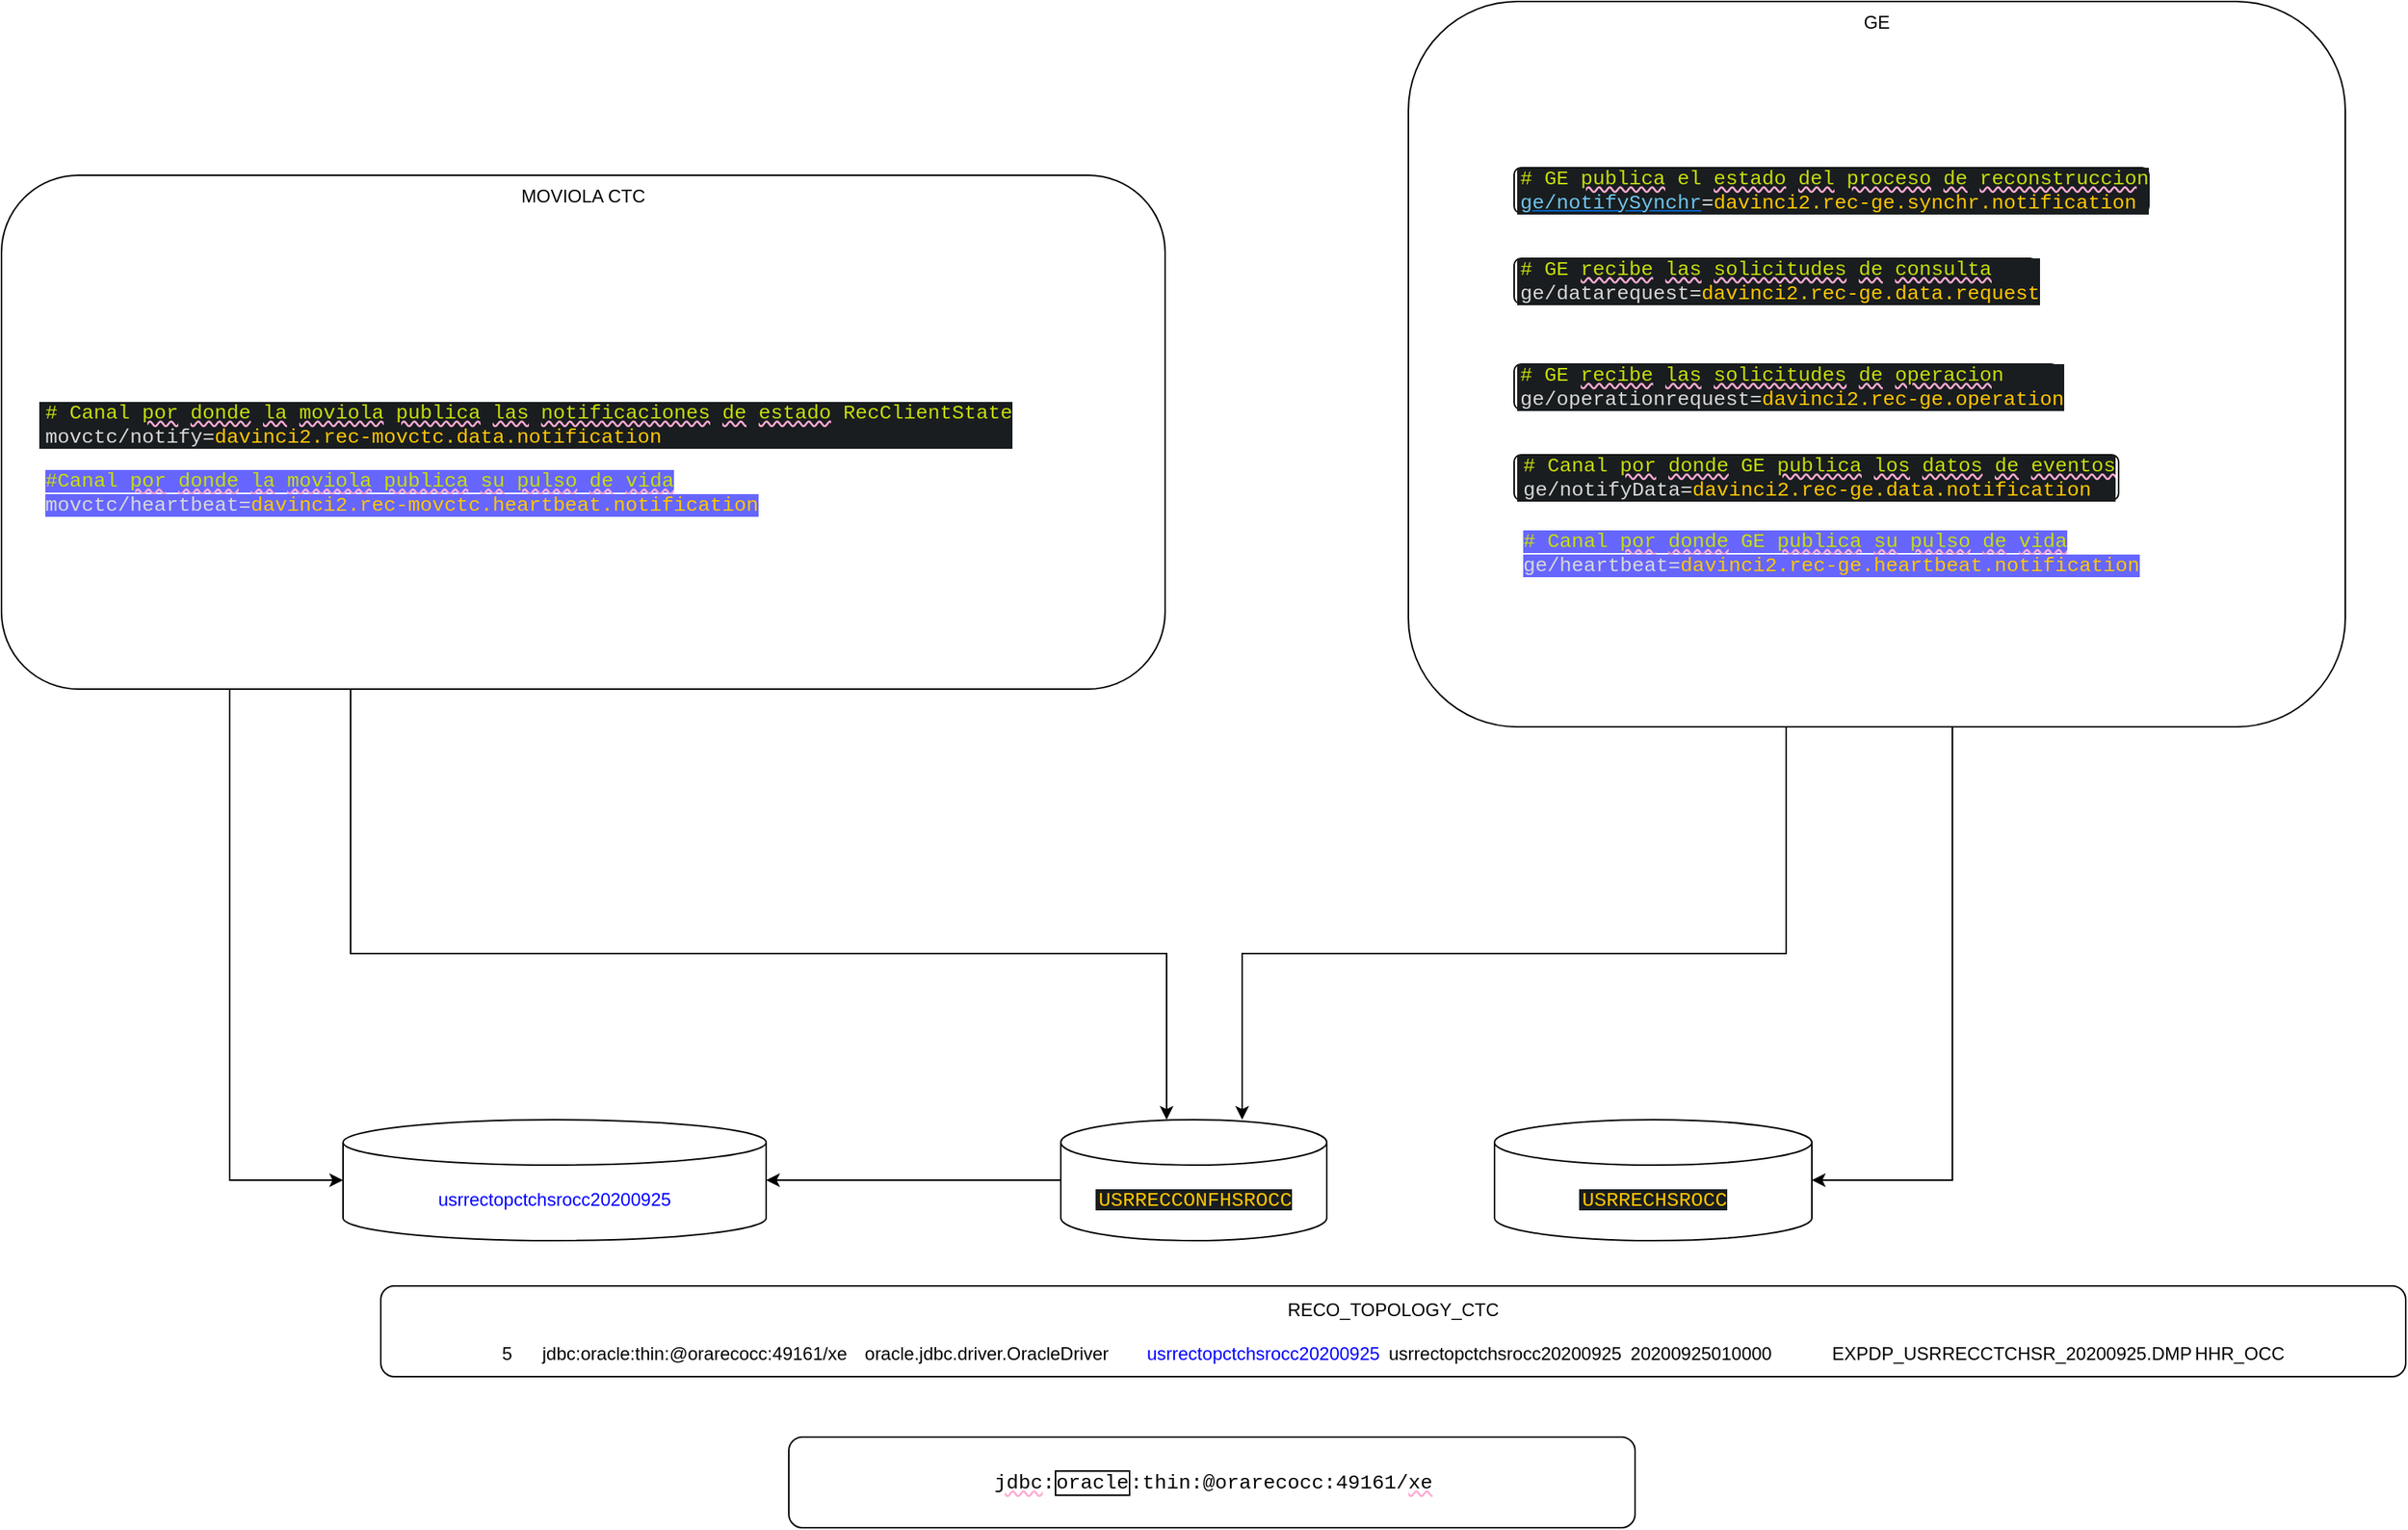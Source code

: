 <mxfile version="24.0.2" type="github" pages="4">
  <diagram name="COTS" id="drJX8wcqLLmCFykuWYqo">
    <mxGraphModel dx="2868" dy="2645" grid="1" gridSize="10" guides="1" tooltips="1" connect="1" arrows="1" fold="1" page="1" pageScale="1" pageWidth="827" pageHeight="1169" math="0" shadow="0">
      <root>
        <mxCell id="0" />
        <mxCell id="1" parent="0" />
        <mxCell id="AtJOkKgc5_H_N_osKVQ6-1" value="MOVIOLA CTC" style="rounded=1;whiteSpace=wrap;html=1;verticalAlign=top;" parent="1" vertex="1">
          <mxGeometry x="29" y="65" width="770" height="340" as="geometry" />
        </mxCell>
        <mxCell id="AtJOkKgc5_H_N_osKVQ6-18" style="edgeStyle=orthogonalEdgeStyle;rounded=0;orthogonalLoop=1;jettySize=auto;html=1;" parent="1" source="AtJOkKgc5_H_N_osKVQ6-3" target="AtJOkKgc5_H_N_osKVQ6-6" edge="1">
          <mxGeometry relative="1" as="geometry">
            <Array as="points">
              <mxPoint x="1320" y="730" />
            </Array>
          </mxGeometry>
        </mxCell>
        <mxCell id="AtJOkKgc5_H_N_osKVQ6-3" value="GE" style="rounded=1;whiteSpace=wrap;html=1;verticalAlign=top;" parent="1" vertex="1">
          <mxGeometry x="960" y="-50" width="620" height="480" as="geometry" />
        </mxCell>
        <mxCell id="AtJOkKgc5_H_N_osKVQ6-5" value="&lt;span style=&quot;color: rgb(0, 0, 255);&quot;&gt;usrrectopctchsrocc20200925&lt;/span&gt;" style="shape=cylinder3;whiteSpace=wrap;html=1;boundedLbl=1;backgroundOutline=1;size=15;" parent="1" vertex="1">
          <mxGeometry x="255" y="690" width="280" height="80" as="geometry" />
        </mxCell>
        <mxCell id="AtJOkKgc5_H_N_osKVQ6-6" value="&lt;span style=&quot;background-color:#191d1f;padding:0px 0px 0px 2px;&quot;&gt;&lt;span style=&quot;color: rgb(199, 205, 209); font-family: &amp;quot;Courier New&amp;quot;; font-size: 10pt; white-space: pre;&quot;&gt;&lt;span style=&quot;color:#d8d8d8;&quot;&gt;&lt;/span&gt;&lt;span style=&quot;color:#ffc600;&quot;&gt;USRRECHSROCC&lt;/span&gt;&lt;/span&gt;&lt;/span&gt;" style="shape=cylinder3;whiteSpace=wrap;html=1;boundedLbl=1;backgroundOutline=1;size=15;" parent="1" vertex="1">
          <mxGeometry x="1017" y="690" width="210" height="80" as="geometry" />
        </mxCell>
        <mxCell id="AtJOkKgc5_H_N_osKVQ6-7" value="&lt;span style=&quot;background-color:#191d1f;padding:0px 0px 0px 2px;&quot;&gt;&lt;span style=&quot;color: rgb(199, 205, 209); font-family: &amp;quot;Courier New&amp;quot;; font-size: 10pt; white-space: pre;&quot;&gt;&lt;span style=&quot;color:#d8d8d8;&quot;&gt;&lt;/span&gt;&lt;span style=&quot;color:#ffc600;&quot;&gt;USRRECCONFHSROCC&lt;/span&gt;&lt;/span&gt;&lt;/span&gt;" style="shape=cylinder3;whiteSpace=wrap;html=1;boundedLbl=1;backgroundOutline=1;size=15;" parent="1" vertex="1">
          <mxGeometry x="730" y="690" width="176" height="80" as="geometry" />
        </mxCell>
        <mxCell id="AtJOkKgc5_H_N_osKVQ6-8" value="&lt;div style=&quot;background-color:#191d1f;padding:0px 0px 0px 2px;&quot;&gt;&lt;div style=&quot;color: rgb(199, 205, 209); font-family: &amp;quot;Courier New&amp;quot;; font-size: 10pt; white-space: pre;&quot;&gt;&lt;p style=&quot;margin:0;&quot;&gt;&lt;span style=&quot;color:#c7dd0c;&quot;&gt;# &lt;/span&gt;&lt;span style=&quot;color:#c7dd0c;&quot;&gt;GE &lt;/span&gt;&lt;span style=&quot;color: rgb(199, 221, 12); text-decoration-line: underline; text-decoration-color: rgb(253, 170, 211); text-decoration-style: wavy;&quot;&gt;publica&lt;/span&gt;&lt;span style=&quot;color:#c7dd0c;&quot;&gt; el &lt;/span&gt;&lt;span style=&quot;color: rgb(199, 221, 12); text-decoration-line: underline; text-decoration-color: rgb(253, 170, 211); text-decoration-style: wavy;&quot;&gt;estado&lt;/span&gt;&lt;span style=&quot;color:#c7dd0c;&quot;&gt; &lt;/span&gt;&lt;span style=&quot;color: rgb(199, 221, 12); text-decoration-line: underline; text-decoration-color: rgb(253, 170, 211); text-decoration-style: wavy;&quot;&gt;del&lt;/span&gt;&lt;span style=&quot;color:#c7dd0c;&quot;&gt; &lt;/span&gt;&lt;span style=&quot;color: rgb(199, 221, 12); text-decoration-line: underline; text-decoration-color: rgb(253, 170, 211); text-decoration-style: wavy;&quot;&gt;proceso&lt;/span&gt;&lt;span style=&quot;color:#c7dd0c;&quot;&gt; &lt;/span&gt;&lt;span style=&quot;color: rgb(199, 221, 12); text-decoration-line: underline; text-decoration-color: rgb(253, 170, 211); text-decoration-style: wavy;&quot;&gt;de&lt;/span&gt;&lt;span style=&quot;color:#c7dd0c;&quot;&gt; &lt;/span&gt;&lt;span style=&quot;color: rgb(199, 221, 12); text-decoration-line: underline; text-decoration-color: rgb(253, 170, 211); text-decoration-style: wavy;&quot;&gt;reconstruccio&lt;/span&gt;&lt;span style=&quot;color:#c7dd0c;&quot;&gt;n&lt;/span&gt;&lt;/p&gt;&lt;p style=&quot;margin:0;&quot;&gt;&lt;span style=&quot;color: rgb(111, 197, 238); text-decoration-line: underline; text-decoration-style: solid; text-decoration-color: rgb(0, 102, 204);&quot;&gt;ge/notifySynchr&lt;/span&gt;&lt;span style=&quot;color:#d8d8d8;&quot;&gt;=&lt;/span&gt;&lt;span style=&quot;color:#ffc600;&quot;&gt;davinci2.rec-ge.synchr.notification&lt;/span&gt;&lt;/p&gt;&lt;/div&gt;&lt;/div&gt;" style="rounded=1;whiteSpace=wrap;html=1;align=left;" parent="1" vertex="1">
          <mxGeometry x="1030" y="60" width="420" height="30" as="geometry" />
        </mxCell>
        <mxCell id="AtJOkKgc5_H_N_osKVQ6-10" value="&lt;div style=&quot;background-color:#191d1f;padding:0px 0px 0px 2px;&quot;&gt;&lt;div style=&quot;color: rgb(199, 205, 209); font-family: &amp;quot;Courier New&amp;quot;; font-size: 10pt; white-space: pre;&quot;&gt;&lt;p style=&quot;margin:0;&quot;&gt;&lt;span style=&quot;font-size: 10pt; color: rgb(199, 221, 12);&quot;&gt;# &lt;/span&gt;&lt;span style=&quot;font-size: 10pt; color: rgb(199, 221, 12);&quot;&gt;GE &lt;/span&gt;&lt;span style=&quot;font-size: 10pt; color: rgb(199, 221, 12); text-decoration-line: underline; text-decoration-color: rgb(253, 170, 211); text-decoration-style: wavy;&quot;&gt;recibe&lt;/span&gt;&lt;span style=&quot;font-size: 10pt; color: rgb(199, 221, 12);&quot;&gt; &lt;/span&gt;&lt;span style=&quot;font-size: 10pt; color: rgb(199, 221, 12); text-decoration-line: underline; text-decoration-color: rgb(253, 170, 211); text-decoration-style: wavy;&quot;&gt;las&lt;/span&gt;&lt;span style=&quot;font-size: 10pt; color: rgb(199, 221, 12);&quot;&gt; &lt;/span&gt;&lt;span style=&quot;font-size: 10pt; color: rgb(199, 221, 12); text-decoration-line: underline; text-decoration-color: rgb(253, 170, 211); text-decoration-style: wavy;&quot;&gt;solicitudes&lt;/span&gt;&lt;span style=&quot;font-size: 10pt; color: rgb(199, 221, 12);&quot;&gt; &lt;/span&gt;&lt;span style=&quot;font-size: 10pt; color: rgb(199, 221, 12); text-decoration-line: underline; text-decoration-color: rgb(253, 170, 211); text-decoration-style: wavy;&quot;&gt;de&lt;/span&gt;&lt;span style=&quot;font-size: 10pt; color: rgb(199, 221, 12);&quot;&gt; &lt;/span&gt;&lt;span style=&quot;font-size: 10pt; color: rgb(199, 221, 12); text-decoration-line: underline; text-decoration-color: rgb(253, 170, 211); text-decoration-style: wavy;&quot;&gt;consulta&lt;/span&gt;&lt;br&gt;&lt;/p&gt;&lt;p style=&quot;margin:0;&quot;&gt;&lt;span style=&quot;color:#d8d8d8;&quot;&gt;ge/datarequest=&lt;/span&gt;&lt;span style=&quot;color:#ffc600;&quot;&gt;davinci2.rec-ge.data.request&lt;/span&gt;&lt;/p&gt;&lt;/div&gt;&lt;/div&gt;" style="rounded=1;whiteSpace=wrap;html=1;align=left;" parent="1" vertex="1">
          <mxGeometry x="1030" y="120" width="346" height="30" as="geometry" />
        </mxCell>
        <mxCell id="AtJOkKgc5_H_N_osKVQ6-11" value="&lt;div style=&quot;background-color:#191d1f;padding:0px 0px 0px 2px;&quot;&gt;&lt;div style=&quot;color: rgb(199, 205, 209); font-family: &amp;quot;Courier New&amp;quot;; font-size: 10pt; white-space: pre;&quot;&gt;&lt;p style=&quot;margin:0;&quot;&gt;&lt;span style=&quot;font-size: 10pt; color: rgb(199, 221, 12);&quot;&gt;# &lt;/span&gt;&lt;span style=&quot;font-size: 10pt; color: rgb(199, 221, 12);&quot;&gt;GE &lt;/span&gt;&lt;span style=&quot;font-size: 10pt; color: rgb(199, 221, 12); text-decoration-line: underline; text-decoration-color: rgb(253, 170, 211); text-decoration-style: wavy;&quot;&gt;recibe&lt;/span&gt;&lt;span style=&quot;font-size: 10pt; color: rgb(199, 221, 12);&quot;&gt; &lt;/span&gt;&lt;span style=&quot;font-size: 10pt; color: rgb(199, 221, 12); text-decoration-line: underline; text-decoration-color: rgb(253, 170, 211); text-decoration-style: wavy;&quot;&gt;las&lt;/span&gt;&lt;span style=&quot;font-size: 10pt; color: rgb(199, 221, 12);&quot;&gt; &lt;/span&gt;&lt;span style=&quot;font-size: 10pt; color: rgb(199, 221, 12); text-decoration-line: underline; text-decoration-color: rgb(253, 170, 211); text-decoration-style: wavy;&quot;&gt;solicitudes&lt;/span&gt;&lt;span style=&quot;font-size: 10pt; color: rgb(199, 221, 12);&quot;&gt; &lt;/span&gt;&lt;span style=&quot;font-size: 10pt; color: rgb(199, 221, 12); text-decoration-line: underline; text-decoration-color: rgb(253, 170, 211); text-decoration-style: wavy;&quot;&gt;de&lt;/span&gt;&lt;span style=&quot;font-size: 10pt; color: rgb(199, 221, 12);&quot;&gt; &lt;/span&gt;&lt;span style=&quot;font-size: 10pt; color: rgb(199, 221, 12); text-decoration-line: underline; text-decoration-color: rgb(253, 170, 211); text-decoration-style: wavy;&quot;&gt;operacio&lt;/span&gt;&lt;span style=&quot;font-size: 10pt; color: rgb(199, 221, 12);&quot;&gt;n&lt;/span&gt;&lt;br&gt;&lt;/p&gt;&lt;p style=&quot;margin:0;&quot;&gt;&lt;span style=&quot;color:#d8d8d8;&quot;&gt;ge/operationrequest&lt;/span&gt;&lt;span style=&quot;color:#d8d8d8;&quot;&gt;=&lt;/span&gt;&lt;span style=&quot;color:#ffc600;&quot;&gt;davinci2.rec-ge.operation&lt;/span&gt;&lt;/p&gt;&lt;/div&gt;&lt;/div&gt;" style="rounded=1;whiteSpace=wrap;html=1;align=left;" parent="1" vertex="1">
          <mxGeometry x="1030" y="190" width="360" height="30" as="geometry" />
        </mxCell>
        <mxCell id="AtJOkKgc5_H_N_osKVQ6-12" value="&lt;div style=&quot;background-color:#191d1f;padding:0px 0px 0px 2px;&quot;&gt;&lt;div style=&quot;color: rgb(199, 205, 209); font-family: &amp;quot;Courier New&amp;quot;; font-size: 10pt; white-space: pre;&quot;&gt;&lt;div style=&quot;padding: 0px 0px 0px 2px;&quot;&gt;&lt;div style=&quot;font-size: 10pt;&quot;&gt;&lt;p style=&quot;margin:0;&quot;&gt;&lt;span style=&quot;font-size: 10pt; color: rgb(199, 221, 12);&quot;&gt;# Canal &lt;/span&gt;&lt;span style=&quot;font-size: 10pt; color: rgb(199, 221, 12); text-decoration-line: underline; text-decoration-color: rgb(253, 170, 211); text-decoration-style: wavy;&quot;&gt;por&lt;/span&gt;&lt;span style=&quot;font-size: 10pt; color: rgb(199, 221, 12);&quot;&gt; &lt;/span&gt;&lt;span style=&quot;font-size: 10pt; color: rgb(199, 221, 12); text-decoration-line: underline; text-decoration-color: rgb(253, 170, 211); text-decoration-style: wavy;&quot;&gt;donde&lt;/span&gt;&lt;span style=&quot;font-size: 10pt; color: rgb(199, 221, 12);&quot;&gt; GE &lt;/span&gt;&lt;span style=&quot;font-size: 10pt; color: rgb(199, 221, 12); text-decoration-line: underline; text-decoration-color: rgb(253, 170, 211); text-decoration-style: wavy;&quot;&gt;publica&lt;/span&gt;&lt;span style=&quot;font-size: 10pt; color: rgb(199, 221, 12);&quot;&gt; &lt;/span&gt;&lt;span style=&quot;font-size: 10pt; color: rgb(199, 221, 12); text-decoration-line: underline; text-decoration-color: rgb(253, 170, 211); text-decoration-style: wavy;&quot;&gt;los&lt;/span&gt;&lt;span style=&quot;font-size: 10pt; color: rgb(199, 221, 12);&quot;&gt; &lt;/span&gt;&lt;span style=&quot;font-size: 10pt; color: rgb(199, 221, 12); text-decoration-line: underline; text-decoration-color: rgb(253, 170, 211); text-decoration-style: wavy;&quot;&gt;datos&lt;/span&gt;&lt;span style=&quot;font-size: 10pt; color: rgb(199, 221, 12);&quot;&gt; &lt;/span&gt;&lt;span style=&quot;font-size: 10pt; color: rgb(199, 221, 12); text-decoration-line: underline; text-decoration-color: rgb(253, 170, 211); text-decoration-style: wavy;&quot;&gt;de&lt;/span&gt;&lt;span style=&quot;font-size: 10pt; color: rgb(199, 221, 12);&quot;&gt; &lt;/span&gt;&lt;span style=&quot;font-size: 10pt; color: rgb(199, 221, 12); text-decoration-line: underline; text-decoration-color: rgb(253, 170, 211); text-decoration-style: wavy;&quot;&gt;eventos&lt;/span&gt;&lt;br&gt;&lt;/p&gt;&lt;p style=&quot;margin:0;&quot;&gt;&lt;span style=&quot;color:#d8d8d8;&quot;&gt;ge/notifyData=&lt;/span&gt;&lt;span style=&quot;color:#ffc600;&quot;&gt;davinci2.rec-ge.data.notification&lt;/span&gt;&lt;/p&gt;&lt;/div&gt;&lt;/div&gt;&lt;/div&gt;&lt;/div&gt;" style="rounded=1;whiteSpace=wrap;html=1;align=left;" parent="1" vertex="1">
          <mxGeometry x="1030" y="250" width="400" height="30" as="geometry" />
        </mxCell>
        <mxCell id="AtJOkKgc5_H_N_osKVQ6-13" value="&lt;div style=&quot;background-color:#191d1f;padding:0px 0px 0px 2px;&quot;&gt;&lt;div style=&quot;color: rgb(199, 205, 209); font-family: &amp;quot;Courier New&amp;quot;; font-size: 10pt; white-space: pre;&quot;&gt;&lt;div style=&quot;padding: 0px 0px 0px 2px;&quot;&gt;&lt;div style=&quot;font-size: 10pt;&quot;&gt;&lt;p style=&quot;margin:0;&quot;&gt;&lt;span style=&quot;font-size: 10pt; color: rgb(199, 221, 12);&quot;&gt;# Canal &lt;/span&gt;&lt;span style=&quot;font-size: 10pt; color: rgb(199, 221, 12); text-decoration-line: underline; text-decoration-color: rgb(253, 170, 211); text-decoration-style: wavy;&quot;&gt;por&lt;/span&gt;&lt;span style=&quot;font-size: 10pt; color: rgb(199, 221, 12);&quot;&gt; &lt;/span&gt;&lt;span style=&quot;font-size: 10pt; color: rgb(199, 221, 12); text-decoration-line: underline; text-decoration-color: rgb(253, 170, 211); text-decoration-style: wavy;&quot;&gt;donde&lt;/span&gt;&lt;span style=&quot;font-size: 10pt; color: rgb(199, 221, 12);&quot;&gt; &lt;/span&gt;&lt;span style=&quot;font-size: 10pt; color: rgb(199, 221, 12); text-decoration-line: underline; text-decoration-color: rgb(253, 170, 211); text-decoration-style: wavy;&quot;&gt;la&lt;/span&gt;&lt;span style=&quot;font-size: 10pt; color: rgb(199, 221, 12);&quot;&gt; &lt;/span&gt;&lt;span style=&quot;font-size: 10pt; color: rgb(199, 221, 12); text-decoration-line: underline; text-decoration-color: rgb(253, 170, 211); text-decoration-style: wavy;&quot;&gt;moviola&lt;/span&gt;&lt;span style=&quot;font-size: 10pt; color: rgb(199, 221, 12);&quot;&gt; &lt;/span&gt;&lt;span style=&quot;font-size: 10pt; color: rgb(199, 221, 12); text-decoration-line: underline; text-decoration-color: rgb(253, 170, 211); text-decoration-style: wavy;&quot;&gt;publica&lt;/span&gt;&lt;span style=&quot;font-size: 10pt; color: rgb(199, 221, 12);&quot;&gt; &lt;/span&gt;&lt;span style=&quot;font-size: 10pt; color: rgb(199, 221, 12); text-decoration-line: underline; text-decoration-color: rgb(253, 170, 211); text-decoration-style: wavy;&quot;&gt;las&lt;/span&gt;&lt;span style=&quot;font-size: 10pt; color: rgb(199, 221, 12);&quot;&gt; &lt;/span&gt;&lt;span style=&quot;font-size: 10pt; color: rgb(199, 221, 12); text-decoration-line: underline; text-decoration-color: rgb(253, 170, 211); text-decoration-style: wavy;&quot;&gt;notificaciones&lt;/span&gt;&lt;span style=&quot;font-size: 10pt; color: rgb(199, 221, 12);&quot;&gt; &lt;/span&gt;&lt;span style=&quot;font-size: 10pt; color: rgb(199, 221, 12); text-decoration-line: underline; text-decoration-color: rgb(253, 170, 211); text-decoration-style: wavy;&quot;&gt;de&lt;/span&gt;&lt;span style=&quot;font-size: 10pt; color: rgb(199, 221, 12);&quot;&gt; &lt;/span&gt;&lt;span style=&quot;font-size: 10pt; color: rgb(199, 221, 12); text-decoration-line: underline; text-decoration-color: rgb(253, 170, 211); text-decoration-style: wavy;&quot;&gt;estado&lt;/span&gt;&lt;span style=&quot;font-size: 10pt; color: rgb(199, 221, 12);&quot;&gt; RecClientState&lt;/span&gt;&lt;br&gt;&lt;/p&gt;&lt;p style=&quot;margin:0;&quot;&gt;&lt;span style=&quot;color:#d8d8d8;&quot;&gt;movctc/notify=&lt;/span&gt;&lt;span style=&quot;color:#ffc600;&quot;&gt;davinci2.rec-movctc.data.notification&lt;/span&gt;&lt;/p&gt;&lt;/div&gt;&lt;/div&gt;&lt;/div&gt;&lt;/div&gt;" style="rounded=1;whiteSpace=wrap;html=1;align=left;" parent="1" vertex="1">
          <mxGeometry x="52" y="230" width="686" as="geometry" />
        </mxCell>
        <mxCell id="AtJOkKgc5_H_N_osKVQ6-14" value="&lt;div style=&quot;padding: 0px 0px 0px 2px;&quot;&gt;&lt;div style=&quot;color: rgb(199, 205, 209); font-family: &amp;quot;Courier New&amp;quot;; font-size: 10pt; white-space: pre;&quot;&gt;&lt;div style=&quot;padding: 0px 0px 0px 2px;&quot;&gt;&lt;div style=&quot;font-size: 10pt;&quot;&gt;&lt;p style=&quot;margin: 0px;&quot;&gt;&lt;span style=&quot;background-color: rgb(102, 102, 255);&quot;&gt;&lt;span style=&quot;color: rgb(199, 221, 12);&quot;&gt;#Canal &lt;/span&gt;&lt;span style=&quot;color: rgb(199, 221, 12); text-decoration-line: underline; text-decoration-color: rgb(253, 170, 211); text-decoration-style: wavy;&quot;&gt;por&lt;/span&gt;&lt;span style=&quot;color: rgb(199, 221, 12);&quot;&gt; &lt;/span&gt;&lt;span style=&quot;color: rgb(199, 221, 12); text-decoration-line: underline; text-decoration-color: rgb(253, 170, 211); text-decoration-style: wavy;&quot;&gt;donde&lt;/span&gt;&lt;span style=&quot;color: rgb(199, 221, 12);&quot;&gt; &lt;/span&gt;&lt;span style=&quot;color: rgb(199, 221, 12); text-decoration-line: underline; text-decoration-color: rgb(253, 170, 211); text-decoration-style: wavy;&quot;&gt;la&lt;/span&gt;&lt;span style=&quot;color: rgb(199, 221, 12);&quot;&gt; &lt;/span&gt;&lt;span style=&quot;color: rgb(199, 221, 12); text-decoration-line: underline; text-decoration-color: rgb(253, 170, 211); text-decoration-style: wavy;&quot;&gt;moviola&lt;/span&gt;&lt;span style=&quot;color: rgb(199, 221, 12);&quot;&gt; &lt;/span&gt;&lt;span style=&quot;color: rgb(199, 221, 12); text-decoration-line: underline; text-decoration-color: rgb(253, 170, 211); text-decoration-style: wavy;&quot;&gt;publica&lt;/span&gt;&lt;span style=&quot;color: rgb(199, 221, 12);&quot;&gt; &lt;/span&gt;&lt;span style=&quot;color: rgb(199, 221, 12); text-decoration-line: underline; text-decoration-color: rgb(253, 170, 211); text-decoration-style: wavy;&quot;&gt;su&lt;/span&gt;&lt;span style=&quot;color: rgb(199, 221, 12);&quot;&gt; &lt;/span&gt;&lt;span style=&quot;color: rgb(199, 221, 12); text-decoration-line: underline; text-decoration-color: rgb(253, 170, 211); text-decoration-style: wavy;&quot;&gt;pulso&lt;/span&gt;&lt;span style=&quot;color: rgb(199, 221, 12);&quot;&gt; &lt;/span&gt;&lt;span style=&quot;color: rgb(199, 221, 12); text-decoration-line: underline; text-decoration-color: rgb(253, 170, 211); text-decoration-style: wavy;&quot;&gt;de&lt;/span&gt;&lt;span style=&quot;color: rgb(199, 221, 12);&quot;&gt; &lt;/span&gt;&lt;span style=&quot;color: rgb(199, 221, 12); text-decoration-line: underline; text-decoration-color: rgb(253, 170, 211); text-decoration-style: wavy;&quot;&gt;vida&lt;/span&gt;&lt;/span&gt;&lt;/p&gt;&lt;p style=&quot;margin: 0px;&quot;&gt;&lt;span style=&quot;background-color: rgb(102, 102, 255);&quot;&gt;&lt;span style=&quot;color: rgb(216, 216, 216);&quot;&gt;movctc/heartbeat=&lt;/span&gt;&lt;span style=&quot;color: rgb(255, 198, 0);&quot;&gt;davinci2.rec-movctc.heartbeat.notification&lt;/span&gt;&lt;/span&gt;&lt;/p&gt;&lt;/div&gt;&lt;/div&gt;&lt;/div&gt;&lt;/div&gt;" style="rounded=1;whiteSpace=wrap;html=1;align=left;strokeColor=none;" parent="1" vertex="1">
          <mxGeometry x="52" y="255" width="489" height="40" as="geometry" />
        </mxCell>
        <mxCell id="AtJOkKgc5_H_N_osKVQ6-15" value="&lt;div style=&quot;padding: 0px 0px 0px 2px;&quot;&gt;&lt;div style=&quot;color: rgb(199, 205, 209); font-family: &amp;quot;Courier New&amp;quot;; font-size: 10pt; white-space: pre;&quot;&gt;&lt;div style=&quot;padding: 0px 0px 0px 2px;&quot;&gt;&lt;div style=&quot;font-size: 10pt;&quot;&gt;&lt;p style=&quot;margin: 0px;&quot;&gt;&lt;span style=&quot;background-color: rgb(102, 102, 255);&quot;&gt;&lt;span style=&quot;font-size: 10pt; color: rgb(199, 221, 12);&quot;&gt;# Canal &lt;/span&gt;&lt;span style=&quot;font-size: 10pt; color: rgb(199, 221, 12); text-decoration-line: underline; text-decoration-color: rgb(253, 170, 211); text-decoration-style: wavy;&quot;&gt;por&lt;/span&gt;&lt;span style=&quot;font-size: 10pt; color: rgb(199, 221, 12);&quot;&gt; &lt;/span&gt;&lt;span style=&quot;font-size: 10pt; color: rgb(199, 221, 12); text-decoration-line: underline; text-decoration-color: rgb(253, 170, 211); text-decoration-style: wavy;&quot;&gt;donde&lt;/span&gt;&lt;span style=&quot;font-size: 10pt; color: rgb(199, 221, 12);&quot;&gt; GE &lt;/span&gt;&lt;span style=&quot;font-size: 10pt; color: rgb(199, 221, 12); text-decoration-line: underline; text-decoration-color: rgb(253, 170, 211); text-decoration-style: wavy;&quot;&gt;publica&lt;/span&gt;&lt;span style=&quot;font-size: 10pt; color: rgb(199, 221, 12);&quot;&gt; &lt;/span&gt;&lt;span style=&quot;font-size: 10pt; color: rgb(199, 221, 12); text-decoration-line: underline; text-decoration-color: rgb(253, 170, 211); text-decoration-style: wavy;&quot;&gt;su&lt;/span&gt;&lt;span style=&quot;font-size: 10pt; color: rgb(199, 221, 12);&quot;&gt; &lt;/span&gt;&lt;span style=&quot;font-size: 10pt; color: rgb(199, 221, 12); text-decoration-line: underline; text-decoration-color: rgb(253, 170, 211); text-decoration-style: wavy;&quot;&gt;pulso&lt;/span&gt;&lt;span style=&quot;font-size: 10pt; color: rgb(199, 221, 12);&quot;&gt; &lt;/span&gt;&lt;span style=&quot;font-size: 10pt; color: rgb(199, 221, 12); text-decoration-line: underline; text-decoration-color: rgb(253, 170, 211); text-decoration-style: wavy;&quot;&gt;de&lt;/span&gt;&lt;span style=&quot;font-size: 10pt; color: rgb(199, 221, 12);&quot;&gt; &lt;/span&gt;&lt;span style=&quot;font-size: 10pt; color: rgb(199, 221, 12); text-decoration-line: underline; text-decoration-color: rgb(253, 170, 211); text-decoration-style: wavy;&quot;&gt;vida&lt;/span&gt;&lt;br&gt;&lt;/span&gt;&lt;/p&gt;&lt;p style=&quot;margin: 0px;&quot;&gt;&lt;span style=&quot;background-color: rgb(102, 102, 255);&quot;&gt;&lt;span style=&quot;color: rgb(216, 216, 216);&quot;&gt;ge/heartbeat=&lt;/span&gt;&lt;span style=&quot;color: rgb(255, 198, 0);&quot;&gt;davinci2.rec-ge.heartbeat.notification&lt;/span&gt;&lt;/span&gt;&lt;/p&gt;&lt;/div&gt;&lt;/div&gt;&lt;/div&gt;&lt;/div&gt;" style="rounded=1;whiteSpace=wrap;html=1;align=left;strokeColor=none;" parent="1" vertex="1">
          <mxGeometry x="1030" y="300" width="420" height="30" as="geometry" />
        </mxCell>
        <mxCell id="AtJOkKgc5_H_N_osKVQ6-19" style="edgeStyle=orthogonalEdgeStyle;rounded=0;orthogonalLoop=1;jettySize=auto;html=1;" parent="1" source="AtJOkKgc5_H_N_osKVQ6-3" target="AtJOkKgc5_H_N_osKVQ6-7" edge="1">
          <mxGeometry relative="1" as="geometry">
            <Array as="points">
              <mxPoint x="1210" y="580" />
              <mxPoint x="850" y="580" />
            </Array>
          </mxGeometry>
        </mxCell>
        <mxCell id="AtJOkKgc5_H_N_osKVQ6-20" style="edgeStyle=orthogonalEdgeStyle;rounded=0;orthogonalLoop=1;jettySize=auto;html=1;" parent="1" source="AtJOkKgc5_H_N_osKVQ6-1" target="AtJOkKgc5_H_N_osKVQ6-7" edge="1">
          <mxGeometry relative="1" as="geometry">
            <mxPoint x="520" y="790" as="targetPoint" />
            <Array as="points">
              <mxPoint x="260" y="580" />
              <mxPoint x="800" y="580" />
            </Array>
          </mxGeometry>
        </mxCell>
        <mxCell id="AtJOkKgc5_H_N_osKVQ6-21" style="edgeStyle=orthogonalEdgeStyle;rounded=0;orthogonalLoop=1;jettySize=auto;html=1;entryX=0;entryY=0.5;entryDx=0;entryDy=0;entryPerimeter=0;" parent="1" source="AtJOkKgc5_H_N_osKVQ6-1" target="AtJOkKgc5_H_N_osKVQ6-5" edge="1">
          <mxGeometry relative="1" as="geometry">
            <Array as="points">
              <mxPoint x="180" y="730" />
            </Array>
          </mxGeometry>
        </mxCell>
        <mxCell id="AtJOkKgc5_H_N_osKVQ6-22" value="&lt;pre&gt;&lt;span style=&quot;padding: 0px 0px 0px 2px;&quot;&gt;&lt;span style=&quot;font-family: &amp;quot;Courier New&amp;quot;; font-size: 10pt; white-space: pre;&quot;&gt;&lt;span style=&quot;text-decoration-line: underline; text-decoration-color: rgb(253, 170, 211); text-decoration-style: wavy;&quot;&gt;jdbc&lt;/span&gt;:&lt;span style=&quot;border: 1pt solid rgb(0, 0, 0);&quot;&gt;oracle&lt;/span&gt;:thin:@orarecocc:49161/&lt;span style=&quot;text-decoration-line: underline; text-decoration-color: rgb(253, 170, 211); text-decoration-style: wavy;&quot;&gt;xe&lt;/span&gt;&lt;/span&gt;&lt;/span&gt;&lt;/pre&gt;" style="rounded=1;whiteSpace=wrap;html=1;" parent="1" vertex="1">
          <mxGeometry x="550" y="900" width="560" height="60" as="geometry" />
        </mxCell>
        <mxCell id="AtJOkKgc5_H_N_osKVQ6-23" value="RECO_TOPOLOGY_CTC&lt;div&gt;&lt;br&gt;&lt;/div&gt;&lt;div&gt;5&lt;span style=&quot;white-space:pre&quot;&gt;&#x9;&lt;/span&gt;jdbc:oracle:thin:@orarecocc:49161/xe&lt;span style=&quot;white-space:pre&quot;&gt;&#x9;&lt;/span&gt;oracle.jdbc.driver.OracleDriver&lt;span style=&quot;white-space:pre&quot;&gt;&#x9;&lt;/span&gt;&lt;font color=&quot;#0000ff&quot;&gt;usrrectopctchsrocc20200925&lt;/font&gt;&lt;span style=&quot;white-space:pre&quot;&gt;&#x9;&lt;/span&gt;usrrectopctchsrocc20200925&lt;span style=&quot;white-space:pre&quot;&gt;&#x9;&lt;/span&gt;20200925010000&lt;span style=&quot;white-space:pre&quot;&gt;&#x9;&#x9;&lt;/span&gt;EXPDP_USRRECCTCHSR_20200925.DMP&lt;span style=&quot;white-space:pre&quot;&gt;&#x9;&lt;/span&gt;HHR_OCC&lt;br&gt;&lt;/div&gt;" style="rounded=1;whiteSpace=wrap;html=1;" parent="1" vertex="1">
          <mxGeometry x="280" y="800" width="1340" height="60" as="geometry" />
        </mxCell>
        <mxCell id="AtJOkKgc5_H_N_osKVQ6-24" style="edgeStyle=orthogonalEdgeStyle;rounded=0;orthogonalLoop=1;jettySize=auto;html=1;entryX=1;entryY=0.5;entryDx=0;entryDy=0;entryPerimeter=0;" parent="1" source="AtJOkKgc5_H_N_osKVQ6-7" target="AtJOkKgc5_H_N_osKVQ6-5" edge="1">
          <mxGeometry relative="1" as="geometry" />
        </mxCell>
      </root>
    </mxGraphModel>
  </diagram>
  <diagram id="T65MDseQnMiwYh86hHWJ" name="DimetronicCTCElementRecordClassParser">
    <mxGraphModel dx="2514" dy="868" grid="1" gridSize="10" guides="1" tooltips="1" connect="1" arrows="1" fold="1" page="1" pageScale="1" pageWidth="827" pageHeight="1169" math="0" shadow="0">
      <root>
        <mxCell id="0" />
        <mxCell id="1" parent="0" />
        <mxCell id="hbGdOo2C__Q1L7NtaoYQ-3" style="edgeStyle=orthogonalEdgeStyle;rounded=0;orthogonalLoop=1;jettySize=auto;html=1;curved=0;" parent="1" source="hbGdOo2C__Q1L7NtaoYQ-1" target="hbGdOo2C__Q1L7NtaoYQ-2" edge="1">
          <mxGeometry relative="1" as="geometry" />
        </mxCell>
        <mxCell id="hbGdOo2C__Q1L7NtaoYQ-4" value="&lt;span style=&quot;padding: 0px 0px 0px 2px;&quot;&gt;&lt;span style=&quot;font-family: &amp;quot;Courier New&amp;quot;; font-size: 10pt; white-space-collapse: preserve;&quot;&gt;parseRecordClass(&lt;/span&gt;&lt;/span&gt;&lt;font face=&quot;Courier New&quot;&gt;&lt;span style=&quot;font-size: 13.333px; white-space-collapse: preserve;&quot;&gt;nu.xom.Element)&lt;/span&gt;&lt;/font&gt;" style="edgeLabel;html=1;align=center;verticalAlign=middle;resizable=0;points=[];" parent="hbGdOo2C__Q1L7NtaoYQ-3" vertex="1" connectable="0">
          <mxGeometry x="-0.204" y="-2" relative="1" as="geometry">
            <mxPoint x="33" y="-12" as="offset" />
          </mxGeometry>
        </mxCell>
        <mxCell id="hbGdOo2C__Q1L7NtaoYQ-19" style="edgeStyle=orthogonalEdgeStyle;rounded=0;orthogonalLoop=1;jettySize=auto;html=1;curved=0;" parent="1" target="hbGdOo2C__Q1L7NtaoYQ-7" edge="1">
          <mxGeometry relative="1" as="geometry">
            <mxPoint x="600" y="490" as="sourcePoint" />
            <mxPoint x="350.004" y="400" as="targetPoint" />
            <Array as="points">
              <mxPoint x="600" y="480" />
            </Array>
          </mxGeometry>
        </mxCell>
        <mxCell id="hbGdOo2C__Q1L7NtaoYQ-20" value="&lt;span style=&quot;background-color:#191d1f;padding:0px 0px 0px 2px;&quot;&gt;&lt;span style=&quot;color: rgb(199, 205, 209); font-family: &amp;quot;Courier New&amp;quot;; font-size: 10pt; white-space-collapse: preserve;&quot;&gt;&lt;span style=&quot;color:#d8d8d8;&quot;&gt;&lt;/span&gt;&lt;span style=&quot;color:#d25252;&quot;&gt;Message&lt;/span&gt;&lt;span style=&quot;color:#d8d8d8;&quot;&gt;&amp;lt;&lt;/span&gt;&lt;span style=&quot;color: rgb(191, 164, 164); text-decoration-line: underline; text-decoration-color: rgb(244, 200, 45); text-decoration-style: wavy;&quot;&gt;SPIEvent&lt;/span&gt;&lt;span style=&quot;color:#d8d8d8;&quot;&gt;&amp;gt;&lt;/span&gt;&lt;/span&gt;&lt;/span&gt;" style="edgeLabel;html=1;align=center;verticalAlign=middle;resizable=0;points=[];" parent="hbGdOo2C__Q1L7NtaoYQ-19" vertex="1" connectable="0">
          <mxGeometry x="-0.38" y="-3" relative="1" as="geometry">
            <mxPoint x="-51" y="-7" as="offset" />
          </mxGeometry>
        </mxCell>
        <mxCell id="hbGdOo2C__Q1L7NtaoYQ-1" value="com.indra.davinci.messaging.movioladata.parser.notification.&lt;div&gt;RecordClassParser&lt;/div&gt;" style="shape=umlLifeline;perimeter=lifelinePerimeter;whiteSpace=wrap;html=1;container=1;dropTarget=0;collapsible=0;recursiveResize=0;outlineConnect=0;portConstraint=eastwest;newEdgeStyle={&quot;curved&quot;:0,&quot;rounded&quot;:0};" parent="1" vertex="1">
          <mxGeometry x="530" y="180" width="150" height="420" as="geometry" />
        </mxCell>
        <mxCell id="hbGdOo2C__Q1L7NtaoYQ-2" value="com.indra.davinci.messaging.movioladata.parser.notification.ctcelement.&lt;div&gt;DimetronicCTCElementRecordClassParser&lt;br&gt;&lt;/div&gt;" style="shape=umlLifeline;perimeter=lifelinePerimeter;whiteSpace=wrap;html=1;container=1;dropTarget=0;collapsible=0;recursiveResize=0;outlineConnect=0;portConstraint=eastwest;newEdgeStyle={&quot;curved&quot;:0,&quot;rounded&quot;:0};" parent="1" vertex="1">
          <mxGeometry x="750" y="110" width="150" height="410" as="geometry" />
        </mxCell>
        <mxCell id="hbGdOo2C__Q1L7NtaoYQ-6" style="edgeStyle=orthogonalEdgeStyle;rounded=0;orthogonalLoop=1;jettySize=auto;html=1;curved=0;" parent="1" source="hbGdOo2C__Q1L7NtaoYQ-5" target="hbGdOo2C__Q1L7NtaoYQ-7" edge="1">
          <mxGeometry relative="1" as="geometry">
            <Array as="points">
              <mxPoint x="180" y="260" />
              <mxPoint x="180" y="280" />
            </Array>
          </mxGeometry>
        </mxCell>
        <mxCell id="hbGdOo2C__Q1L7NtaoYQ-8" value="&lt;span style=&quot;background-color:#191d1f;padding:0px 0px 0px 2px;&quot;&gt;&lt;span style=&quot;color: rgb(199, 205, 209); font-family: &amp;quot;Courier New&amp;quot;; font-size: 10pt; white-space-collapse: preserve;&quot;&gt;&lt;span style=&quot;color:#d8d8d8;&quot;&gt;&lt;/span&gt;&lt;span style=&quot;color:#bed6ff;&quot;&gt;dispatchRecDataNotification&lt;/span&gt;&lt;span style=&quot;color:#d8d8d8;&quot;&gt;(&lt;/span&gt;&lt;span style=&quot;color:#d197d9;&quot;&gt;Map&lt;/span&gt;&lt;span style=&quot;color:#d8d8d8;&quot;&gt;&amp;lt;&lt;/span&gt;&lt;span style=&quot;color:#bfa4a4;&quot;&gt;String&lt;/span&gt;&lt;span style=&quot;color:#d8d8d8;&quot;&gt;, &lt;/span&gt;&lt;span style=&quot;color:#bfa4a4;&quot;&gt;String&lt;/span&gt;&lt;span style=&quot;color:#d8d8d8;&quot;&gt;&amp;gt; &lt;/span&gt;&lt;/span&gt;&lt;/span&gt;&lt;div&gt;&lt;span style=&quot;background-color:#191d1f;padding:0px 0px 0px 2px;&quot;&gt;&lt;span style=&quot;color: rgb(199, 205, 209); font-family: &amp;quot;Courier New&amp;quot;; font-size: 10pt; white-space-collapse: preserve;&quot;&gt;&lt;span style=&quot;color:#79abff;&quot;&gt;envelope&lt;/span&gt;&lt;span style=&quot;color:#d8d8d8;&quot;&gt;, &lt;/span&gt;&lt;/span&gt;&lt;/span&gt;&lt;/div&gt;&lt;div&gt;&lt;span style=&quot;background-color:#191d1f;padding:0px 0px 0px 2px;&quot;&gt;&lt;span style=&quot;color: rgb(199, 205, 209); font-family: &amp;quot;Courier New&amp;quot;; font-size: 10pt; white-space-collapse: preserve;&quot;&gt;&lt;span style=&quot;color:#d25252;&quot;&gt;String&lt;/span&gt;&lt;span style=&quot;color:#d8d8d8;&quot;&gt; &lt;/span&gt;&lt;span style=&quot;color:#79abff;&quot;&gt;xmlContent&lt;/span&gt;&lt;span style=&quot;color:#d8d8d8;&quot;&gt;)&lt;/span&gt;&lt;/span&gt;&lt;/span&gt;&lt;/div&gt;" style="edgeLabel;html=1;align=center;verticalAlign=middle;resizable=0;points=[];" parent="hbGdOo2C__Q1L7NtaoYQ-6" vertex="1" connectable="0">
          <mxGeometry x="0.3" y="2" relative="1" as="geometry">
            <mxPoint x="-57" y="-38" as="offset" />
          </mxGeometry>
        </mxCell>
        <mxCell id="hbGdOo2C__Q1L7NtaoYQ-5" value="com.indra.davinci.gui.movioladata.connector.mom.ge.callback.&lt;div&gt;RecDataCallback&lt;br&gt;&lt;/div&gt;" style="shape=umlLifeline;perimeter=lifelinePerimeter;whiteSpace=wrap;html=1;container=1;dropTarget=0;collapsible=0;recursiveResize=0;outlineConnect=0;portConstraint=eastwest;newEdgeStyle={&quot;curved&quot;:0,&quot;rounded&quot;:0};" parent="1" vertex="1">
          <mxGeometry x="-60" y="110" width="150" height="300" as="geometry" />
        </mxCell>
        <mxCell id="hbGdOo2C__Q1L7NtaoYQ-9" style="edgeStyle=orthogonalEdgeStyle;rounded=0;orthogonalLoop=1;jettySize=auto;html=1;curved=0;" parent="1" source="hbGdOo2C__Q1L7NtaoYQ-7" target="hbGdOo2C__Q1L7NtaoYQ-1" edge="1">
          <mxGeometry relative="1" as="geometry">
            <Array as="points">
              <mxPoint x="460" y="310" />
              <mxPoint x="460" y="310" />
            </Array>
          </mxGeometry>
        </mxCell>
        <mxCell id="hbGdOo2C__Q1L7NtaoYQ-10" value="&lt;span style=&quot;background-color:#191d1f;padding:0px 0px 0px 2px;&quot;&gt;&lt;span style=&quot;color: rgb(199, 205, 209); font-family: &amp;quot;Courier New&amp;quot;; font-size: 10pt; white-space-collapse: preserve;&quot;&gt;&lt;span style=&quot;color: rgb(216, 216, 216); background-color: rgb(47, 52, 54); text-decoration-line: underline; text-decoration-color: rgb(244, 200, 45); text-decoration-style: wavy;&quot;&gt;&lt;/span&gt;&lt;span style=&quot;color: rgb(190, 214, 255); background-color: rgb(47, 52, 54); text-decoration-line: underline; text-decoration-color: rgb(244, 200, 45); text-decoration-style: wavy;&quot;&gt;factory&lt;/span&gt;&lt;span style=&quot;color: rgb(216, 216, 216); background-color: rgb(47, 52, 54); text-decoration-line: underline; text-decoration-color: rgb(244, 200, 45); text-decoration-style: wavy;&quot;&gt;.&lt;/span&gt;&lt;span style=&quot;color: rgb(190, 214, 255); background-color: rgb(47, 52, 54); text-decoration-line: underline; text-decoration-color: rgb(244, 200, 45); text-decoration-style: wavy;&quot;&gt;parse&lt;/span&gt;&lt;span style=&quot;color: rgb(216, 216, 216); background-color: rgb(47, 52, 54); text-decoration-line: underline; text-decoration-color: rgb(244, 200, 45); text-decoration-style: wavy;&quot;&gt;(&lt;/span&gt;&lt;span style=&quot;color: rgb(121, 171, 255); background-color: rgb(47, 52, 54); text-decoration-line: underline; text-decoration-color: rgb(244, 200, 45); text-decoration-style: wavy;&quot;&gt;xmlContent&lt;/span&gt;&lt;span style=&quot;color: rgb(216, 216, 216); background-color: rgb(47, 52, 54); text-decoration-line: underline; text-decoration-color: rgb(244, 200, 45); text-decoration-style: wavy;&quot;&gt;)&lt;/span&gt;&lt;/span&gt;&lt;/span&gt;" style="edgeLabel;html=1;align=center;verticalAlign=middle;resizable=0;points=[];" parent="hbGdOo2C__Q1L7NtaoYQ-9" vertex="1" connectable="0">
          <mxGeometry x="-0.268" y="4" relative="1" as="geometry">
            <mxPoint x="30" y="-16" as="offset" />
          </mxGeometry>
        </mxCell>
        <mxCell id="hbGdOo2C__Q1L7NtaoYQ-18" value="Text" style="edgeLabel;html=1;align=center;verticalAlign=middle;resizable=0;points=[];" parent="hbGdOo2C__Q1L7NtaoYQ-9" vertex="1" connectable="0">
          <mxGeometry x="0.74" y="-1" relative="1" as="geometry">
            <mxPoint as="offset" />
          </mxGeometry>
        </mxCell>
        <mxCell id="hbGdOo2C__Q1L7NtaoYQ-22" style="edgeStyle=orthogonalEdgeStyle;rounded=0;orthogonalLoop=1;jettySize=auto;html=1;curved=0;" parent="1" edge="1">
          <mxGeometry relative="1" as="geometry">
            <mxPoint x="354.324" y="560" as="sourcePoint" />
            <mxPoint x="1174.5" y="560" as="targetPoint" />
            <Array as="points">
              <mxPoint x="770" y="560" />
              <mxPoint x="770" y="560" />
            </Array>
          </mxGeometry>
        </mxCell>
        <mxCell id="hbGdOo2C__Q1L7NtaoYQ-23" value="&lt;span style=&quot;background-color:#191d1f;padding:0px 0px 0px 2px;&quot;&gt;&lt;span style=&quot;color: rgb(199, 205, 209); font-family: &amp;quot;Courier New&amp;quot;; font-size: 10pt; white-space-collapse: preserve;&quot;&gt;&lt;span style=&quot;color:#d8d8d8;&quot;&gt;&lt;/span&gt;&lt;span style=&quot;color:#bed6ff;background-color:#414104;&quot;&gt;processEvent&lt;/span&gt;&lt;span style=&quot;color:#d8d8d8;&quot;&gt;(&lt;/span&gt;&lt;span style=&quot;color: rgb(210, 82, 82); text-decoration-line: underline; text-decoration-color: rgb(244, 200, 45); text-decoration-style: wavy;&quot;&gt;SPIEvent&lt;/span&gt;&lt;span style=&quot;color:#d8d8d8;&quot;&gt; &lt;/span&gt;&lt;span style=&quot;color:#79abff;&quot;&gt;event&lt;/span&gt;&lt;span style=&quot;color:#d8d8d8;&quot;&gt;)&lt;/span&gt;&lt;/span&gt;&lt;/span&gt;" style="edgeLabel;html=1;align=center;verticalAlign=middle;resizable=0;points=[];" parent="hbGdOo2C__Q1L7NtaoYQ-22" vertex="1" connectable="0">
          <mxGeometry x="-0.057" y="-2" relative="1" as="geometry">
            <mxPoint y="-22" as="offset" />
          </mxGeometry>
        </mxCell>
        <mxCell id="hbGdOo2C__Q1L7NtaoYQ-7" value="com.indra.davinci.gui.movioladata.connector.mom.ge.&lt;div&gt;EventManagerConnector&lt;br&gt;&lt;/div&gt;" style="shape=umlLifeline;perimeter=lifelinePerimeter;whiteSpace=wrap;html=1;container=1;dropTarget=0;collapsible=0;recursiveResize=0;outlineConnect=0;portConstraint=eastwest;newEdgeStyle={&quot;curved&quot;:0,&quot;rounded&quot;:0};" parent="1" vertex="1">
          <mxGeometry x="280" y="50" width="150" height="540" as="geometry" />
        </mxCell>
        <mxCell id="hbGdOo2C__Q1L7NtaoYQ-12" style="edgeStyle=orthogonalEdgeStyle;rounded=0;orthogonalLoop=1;jettySize=auto;html=1;curved=0;" parent="1" source="hbGdOo2C__Q1L7NtaoYQ-11" target="hbGdOo2C__Q1L7NtaoYQ-5" edge="1">
          <mxGeometry relative="1" as="geometry" />
        </mxCell>
        <mxCell id="hbGdOo2C__Q1L7NtaoYQ-13" value="&lt;span style=&quot;background-color:#191d1f;padding:0px 0px 0px 2px;&quot;&gt;&lt;span style=&quot;color: rgb(199, 205, 209); font-family: &amp;quot;Courier New&amp;quot;; font-size: 10pt; white-space-collapse: preserve;&quot;&gt;&lt;span style=&quot;color:#d8d8d8;&quot;&gt;&lt;/span&gt;&lt;span style=&quot;color:#bed6ff;&quot;&gt;update&lt;/span&gt;&lt;span style=&quot;color:#d8d8d8;&quot;&gt;(&lt;/span&gt;&lt;/span&gt;&lt;/span&gt;&lt;div&gt;&lt;span style=&quot;background-color:#191d1f;padding:0px 0px 0px 2px;&quot;&gt;&lt;span style=&quot;color: rgb(199, 205, 209); font-family: &amp;quot;Courier New&amp;quot;; font-size: 10pt; white-space-collapse: preserve;&quot;&gt;&lt;span style=&quot;color:#d25252;&quot;&gt;String&lt;/span&gt;&lt;span style=&quot;color:#d8d8d8;&quot;&gt; &lt;/span&gt;&lt;span style=&quot;color:#79abff;&quot;&gt;channelName&lt;/span&gt;&lt;span style=&quot;color:#d8d8d8;&quot;&gt;, &lt;/span&gt;&lt;/span&gt;&lt;/span&gt;&lt;/div&gt;&lt;div&gt;&lt;span style=&quot;background-color:#191d1f;padding:0px 0px 0px 2px;&quot;&gt;&lt;span style=&quot;color: rgb(199, 205, 209); font-family: &amp;quot;Courier New&amp;quot;; font-size: 10pt; white-space-collapse: preserve;&quot;&gt;&lt;span style=&quot;color:#d25252;&quot;&gt;MessageSpi&lt;/span&gt;&lt;span style=&quot;color:#d8d8d8;&quot;&gt; &lt;/span&gt;&lt;span style=&quot;color:#79abff;&quot;&gt;message&lt;/span&gt;&lt;span style=&quot;color:#d8d8d8;&quot;&gt;)&lt;/span&gt;&lt;/span&gt;&lt;/span&gt;&lt;/div&gt;" style="edgeLabel;html=1;align=center;verticalAlign=middle;resizable=0;points=[];" parent="hbGdOo2C__Q1L7NtaoYQ-12" vertex="1" connectable="0">
          <mxGeometry x="0.167" y="4" relative="1" as="geometry">
            <mxPoint x="-50" y="34" as="offset" />
          </mxGeometry>
        </mxCell>
        <mxCell id="hbGdOo2C__Q1L7NtaoYQ-11" value="&lt;span style=&quot;background-color:#1e2224;padding:0px 0px 0px 0px;&quot;&gt;&lt;span style=&quot;color: rgb(216, 220, 223); font-family: &amp;quot;Courier New&amp;quot;; font-size: 10pt; white-space: pre;&quot;&gt;com.indra.davinci.common.msg.process.subscriptions.&lt;/span&gt;&lt;/span&gt;&lt;div&gt;&lt;span style=&quot;background-color:#1e2224;padding:0px 0px 0px 0px;&quot;&gt;&lt;span style=&quot;color: rgb(216, 220, 223); font-family: &amp;quot;Courier New&amp;quot;; font-size: 10pt; white-space: pre;&quot;&gt;Subscription&lt;/span&gt;&lt;/span&gt;&lt;/div&gt;" style="shape=umlLifeline;perimeter=lifelinePerimeter;whiteSpace=wrap;html=1;container=1;dropTarget=0;collapsible=0;recursiveResize=0;outlineConnect=0;portConstraint=eastwest;newEdgeStyle={&quot;curved&quot;:0,&quot;rounded&quot;:0};participant=umlActor;" parent="1" vertex="1">
          <mxGeometry x="-280" y="50" width="20" height="300" as="geometry" />
        </mxCell>
        <mxCell id="hbGdOo2C__Q1L7NtaoYQ-15" value="create_SPECIFIC" style="html=1;points=[[0,0,0,0,5],[0,1,0,0,-5],[1,0,0,0,5],[1,1,0,0,-5]];perimeter=orthogonalPerimeter;outlineConnect=0;targetShapes=umlLifeline;portConstraint=eastwest;newEdgeStyle={&quot;curved&quot;:0,&quot;rounded&quot;:0};" parent="1" vertex="1">
          <mxGeometry x="897" y="330" width="103" height="80" as="geometry" />
        </mxCell>
        <mxCell id="hbGdOo2C__Q1L7NtaoYQ-16" value="dispatch" style="html=1;verticalAlign=bottom;endArrow=block;curved=0;rounded=0;entryX=0;entryY=0;entryDx=0;entryDy=5;" parent="1" target="hbGdOo2C__Q1L7NtaoYQ-15" edge="1">
          <mxGeometry relative="1" as="geometry">
            <mxPoint x="827" y="335" as="sourcePoint" />
          </mxGeometry>
        </mxCell>
        <mxCell id="hbGdOo2C__Q1L7NtaoYQ-17" value="return" style="html=1;verticalAlign=bottom;endArrow=open;dashed=1;endSize=8;curved=0;rounded=0;exitX=0;exitY=1;exitDx=0;exitDy=-5;" parent="1" source="hbGdOo2C__Q1L7NtaoYQ-15" edge="1">
          <mxGeometry relative="1" as="geometry">
            <mxPoint x="827" y="405" as="targetPoint" />
          </mxGeometry>
        </mxCell>
        <mxCell id="hbGdOo2C__Q1L7NtaoYQ-25" style="edgeStyle=orthogonalEdgeStyle;rounded=0;orthogonalLoop=1;jettySize=auto;html=1;curved=0;" parent="1" edge="1">
          <mxGeometry relative="1" as="geometry">
            <mxPoint x="1174.324" y="620" as="sourcePoint" />
            <mxPoint x="1414.5" y="620" as="targetPoint" />
          </mxGeometry>
        </mxCell>
        <mxCell id="hbGdOo2C__Q1L7NtaoYQ-26" value="&lt;span style=&quot;background-color:#191d1f;padding:0px 0px 0px 2px;&quot;&gt;&lt;span style=&quot;color: rgb(199, 205, 209); font-family: &amp;quot;Courier New&amp;quot;; font-size: 10pt; white-space-collapse: preserve;&quot;&gt;&lt;span style=&quot;color:#d8d8d8;&quot;&gt;&lt;/span&gt;&lt;span style=&quot;color:#bed6ff;&quot;&gt;processEventInPlay&lt;/span&gt;&lt;span style=&quot;color:#d8d8d8;&quot;&gt;(&lt;/span&gt;&lt;span style=&quot;color: rgb(210, 82, 82); text-decoration-line: underline; text-decoration-color: rgb(244, 200, 45); text-decoration-style: wavy;&quot;&gt;Event&lt;/span&gt;&lt;span style=&quot;color:#d8d8d8;&quot;&gt; &lt;/span&gt;&lt;span style=&quot;color:#79abff;&quot;&gt;event&lt;/span&gt;&lt;span style=&quot;color:#d8d8d8;&quot;&gt;)&lt;/span&gt;&lt;/span&gt;&lt;/span&gt;" style="edgeLabel;html=1;align=center;verticalAlign=middle;resizable=0;points=[];" parent="hbGdOo2C__Q1L7NtaoYQ-25" vertex="1" connectable="0">
          <mxGeometry x="-0.697" y="2" relative="1" as="geometry">
            <mxPoint x="49" y="-18" as="offset" />
          </mxGeometry>
        </mxCell>
        <mxCell id="hbGdOo2C__Q1L7NtaoYQ-21" value="&lt;div&gt;com.indra.davinci.gui.movioladata.mnginterfaces.impl.spi.&lt;/div&gt;&lt;div&gt;SPIOperationMoviolaDataRec&lt;br&gt;&lt;/div&gt;" style="shape=umlLifeline;perimeter=lifelinePerimeter;whiteSpace=wrap;html=1;container=1;dropTarget=0;collapsible=0;recursiveResize=0;outlineConnect=0;portConstraint=eastwest;newEdgeStyle={&quot;curved&quot;:0,&quot;rounded&quot;:0};" parent="1" vertex="1">
          <mxGeometry x="1100" y="115" width="150" height="555" as="geometry" />
        </mxCell>
        <mxCell id="hbGdOo2C__Q1L7NtaoYQ-24" value="&lt;div&gt;com.indra.davinci.gui.movioladata.process.rec.&lt;/div&gt;&lt;div&gt;RecProcess&lt;br&gt;&lt;/div&gt;" style="shape=umlLifeline;perimeter=lifelinePerimeter;whiteSpace=wrap;html=1;container=1;dropTarget=0;collapsible=0;recursiveResize=0;outlineConnect=0;portConstraint=eastwest;newEdgeStyle={&quot;curved&quot;:0,&quot;rounded&quot;:0};" parent="1" vertex="1">
          <mxGeometry x="1340" y="115" width="150" height="555" as="geometry" />
        </mxCell>
        <mxCell id="YC2yLzacvzYbL7FJjvji-1" value="com.indra.davinci.messaging.movioladata.data.&lt;div&gt;SPIEventType&lt;/div&gt;&lt;div&gt;&lt;br&gt;&lt;/div&gt;&lt;div&gt;&lt;br&gt;&lt;/div&gt;&lt;div&gt;&lt;span style=&quot;background-color:#191d1f;padding:0px 0px 0px 2px;&quot;&gt;&lt;span style=&quot;color: rgb(199, 205, 209); font-family: &amp;quot;Courier New&amp;quot;; font-size: 10pt; white-space: pre;&quot;&gt;&lt;span style=&quot;color:#d8d8d8;&quot;&gt;  &lt;/span&gt;&lt;span style=&quot;color:#8dcbe2;&quot;&gt;public&lt;/span&gt;&lt;span style=&quot;color:#d8d8d8;&quot;&gt; &lt;/span&gt;&lt;span style=&quot;color:#8dcbe2;&quot;&gt;static&lt;/span&gt;&lt;span style=&quot;color:#d8d8d8;&quot;&gt; &lt;/span&gt;&lt;span style=&quot;color:#8dcbe2;&quot;&gt;final&lt;/span&gt;&lt;span style=&quot;color:#d8d8d8;&quot;&gt; &lt;/span&gt;&lt;span style=&quot;color:#d25252;&quot;&gt;SPIEventType&lt;/span&gt;&lt;span style=&quot;color:#d8d8d8;&quot;&gt; &lt;/span&gt;&lt;span style=&quot;color:#efc090;&quot;&gt;CTCEVENT_FALLINGOBJECTS_DETECTOR&lt;/span&gt;&lt;span style=&quot;color:#d8d8d8;&quot;&gt; = &lt;/span&gt;&lt;span style=&quot;color:#8dcbe2;&quot;&gt;new&lt;/span&gt;&lt;span style=&quot;color:#d8d8d8;&quot;&gt; &lt;/span&gt;&lt;span style=&quot;color:#ffffff;&quot;&gt;SPIEventType&lt;/span&gt;&lt;span style=&quot;color:#d8d8d8;&quot;&gt;(&lt;/span&gt;&lt;span style=&quot;color:#ffc600;&quot;&gt;&quot;FallingObjectsDetector&quot;&lt;/span&gt;&lt;span style=&quot;color:#d8d8d8;&quot;&gt;);&lt;/span&gt;&lt;/span&gt;&lt;/span&gt;&lt;br&gt;&lt;/div&gt;&lt;div&gt;&lt;span style=&quot;background-color:#191d1f;padding:0px 0px 0px 2px;&quot;&gt;&lt;span style=&quot;padding: 0px 0px 0px 2px;&quot;&gt;&lt;span style=&quot;color: rgb(199, 205, 209); font-family: &amp;quot;Courier New&amp;quot;; font-size: 10pt; white-space: pre;&quot;&gt;&lt;span style=&quot;color:#d8d8d8;&quot;&gt;  &lt;/span&gt;&lt;span style=&quot;color:#8dcbe2;&quot;&gt;public&lt;/span&gt;&lt;span style=&quot;color:#d8d8d8;&quot;&gt; &lt;/span&gt;&lt;span style=&quot;color:#8dcbe2;&quot;&gt;static&lt;/span&gt;&lt;span style=&quot;color:#d8d8d8;&quot;&gt; &lt;/span&gt;&lt;span style=&quot;color:#8dcbe2;&quot;&gt;final&lt;/span&gt;&lt;span style=&quot;color:#d8d8d8;&quot;&gt; &lt;/span&gt;&lt;span style=&quot;color:#d25252;&quot;&gt;SPIEventType&lt;/span&gt;&lt;span style=&quot;color:#d8d8d8;&quot;&gt; &lt;/span&gt;&lt;span style=&quot;color:#efc090;background-color:#414104;&quot;&gt;CTCEVENT_CWD&lt;/span&gt;&lt;span style=&quot;color:#d8d8d8;&quot;&gt; = &lt;/span&gt;&lt;span style=&quot;color:#8dcbe2;&quot;&gt;new&lt;/span&gt;&lt;span style=&quot;color:#d8d8d8;&quot;&gt; &lt;/span&gt;&lt;span style=&quot;color:#ffffff;&quot;&gt;SPIEventType&lt;/span&gt;&lt;span style=&quot;color:#d8d8d8;&quot;&gt;(&lt;/span&gt;&lt;span style=&quot;color:#ffc600;&quot;&gt;&quot;CrossWindDetector&quot;&lt;/span&gt;&lt;span style=&quot;color:#d8d8d8;&quot;&gt;);&lt;/span&gt;&lt;/span&gt;&lt;/span&gt;&lt;span style=&quot;color: rgb(199, 205, 209); font-family: &amp;quot;Courier New&amp;quot;; font-size: 10pt; white-space: pre;&quot;&gt;&lt;span style=&quot;color:#d8d8d8;&quot;&gt;&lt;br&gt;&lt;/span&gt;&lt;/span&gt;&lt;/span&gt;&lt;/div&gt;&lt;div&gt;&lt;span style=&quot;font-family: &amp;quot;Courier New&amp;quot;; font-size: 10pt; white-space: pre; background-color: rgb(25, 29, 31); color: rgb(141, 203, 226);&quot;&gt;public&lt;/span&gt;&lt;span style=&quot;font-family: &amp;quot;Courier New&amp;quot;; font-size: 10pt; white-space: pre; background-color: rgb(25, 29, 31); color: rgb(216, 216, 216);&quot;&gt; &lt;/span&gt;&lt;span style=&quot;font-family: &amp;quot;Courier New&amp;quot;; font-size: 10pt; white-space: pre; background-color: rgb(25, 29, 31); color: rgb(141, 203, 226);&quot;&gt;static&lt;/span&gt;&lt;span style=&quot;font-family: &amp;quot;Courier New&amp;quot;; font-size: 10pt; white-space: pre; background-color: rgb(25, 29, 31); color: rgb(216, 216, 216);&quot;&gt; &lt;/span&gt;&lt;span style=&quot;font-family: &amp;quot;Courier New&amp;quot;; font-size: 10pt; white-space: pre; background-color: rgb(25, 29, 31); color: rgb(141, 203, 226);&quot;&gt;final&lt;/span&gt;&lt;span style=&quot;font-family: &amp;quot;Courier New&amp;quot;; font-size: 10pt; white-space: pre; background-color: rgb(25, 29, 31); color: rgb(216, 216, 216);&quot;&gt; &lt;/span&gt;&lt;span style=&quot;font-family: &amp;quot;Courier New&amp;quot;; font-size: 10pt; white-space: pre; color: rgb(210, 82, 82); background-color: rgb(65, 65, 4);&quot;&gt;SPIEventType&lt;/span&gt;&lt;span style=&quot;font-family: &amp;quot;Courier New&amp;quot;; font-size: 10pt; white-space: pre; background-color: rgb(25, 29, 31); color: rgb(216, 216, 216);&quot;&gt; &lt;/span&gt;&lt;span style=&quot;font-family: &amp;quot;Courier New&amp;quot;; font-size: 10pt; white-space: pre; background-color: rgb(25, 29, 31); color: rgb(239, 192, 144);&quot;&gt;CTCEVENT_HABD&lt;/span&gt;&lt;span style=&quot;font-family: &amp;quot;Courier New&amp;quot;; font-size: 10pt; white-space: pre; background-color: rgb(25, 29, 31); color: rgb(216, 216, 216);&quot;&gt; = &lt;/span&gt;&lt;span style=&quot;font-family: &amp;quot;Courier New&amp;quot;; font-size: 10pt; white-space: pre; background-color: rgb(25, 29, 31); color: rgb(141, 203, 226);&quot;&gt;new&lt;/span&gt;&lt;span style=&quot;font-family: &amp;quot;Courier New&amp;quot;; font-size: 10pt; white-space: pre; background-color: rgb(25, 29, 31); color: rgb(216, 216, 216);&quot;&gt; &lt;/span&gt;&lt;span style=&quot;font-family: &amp;quot;Courier New&amp;quot;; font-size: 10pt; white-space: pre; color: rgb(255, 255, 255); background-color: rgb(65, 65, 4);&quot;&gt;SPIEventType&lt;/span&gt;&lt;span style=&quot;font-family: &amp;quot;Courier New&amp;quot;; font-size: 10pt; white-space: pre; background-color: rgb(25, 29, 31); color: rgb(216, 216, 216);&quot;&gt;(&lt;/span&gt;&lt;span style=&quot;font-family: &amp;quot;Courier New&amp;quot;; font-size: 10pt; white-space: pre; background-color: rgb(25, 29, 31); color: rgb(255, 198, 0);&quot;&gt;&quot;HotBoxDetector&quot;&lt;/span&gt;&lt;span style=&quot;font-family: &amp;quot;Courier New&amp;quot;; font-size: 10pt; white-space: pre; background-color: rgb(25, 29, 31); color: rgb(216, 216, 216);&quot;&gt;);&lt;/span&gt;&lt;br&gt;&lt;/div&gt;&lt;div&gt;&lt;span style=&quot;color: rgb(255, 198, 0); font-family: &amp;quot;Courier New&amp;quot;; font-size: 10pt; white-space: pre; background-color: rgb(25, 29, 31);&quot;&gt;&lt;br&gt;&lt;/span&gt;&lt;/div&gt;&lt;div&gt;&lt;span style=&quot;color: rgb(255, 198, 0); font-family: &amp;quot;Courier New&amp;quot;; font-size: 13.333px; white-space: pre; background-color: rgb(25, 29, 31);&quot;&gt;FallingObjectsDetector&lt;/span&gt;&lt;span style=&quot;color: rgb(255, 198, 0); font-family: &amp;quot;Courier New&amp;quot;; font-size: 10pt; white-space: pre; background-color: rgb(25, 29, 31);&quot;&gt;&lt;br&gt;&lt;/span&gt;&lt;/div&gt;&lt;div&gt;&lt;span style=&quot;color: rgb(255, 198, 0); font-family: &amp;quot;Courier New&amp;quot;; font-size: 10pt; white-space: pre; background-color: rgb(25, 29, 31);&quot;&gt;CrossWindDetector&lt;/span&gt;&lt;br&gt;&lt;/div&gt;&lt;div&gt;&lt;span style=&quot;color: rgb(255, 198, 0); font-family: &amp;quot;Courier New&amp;quot;; font-size: 10pt; white-space: pre; background-color: rgb(25, 29, 31);&quot;&gt;HotBoxDetector&lt;/span&gt;&lt;br&gt;&lt;/div&gt;" style="rounded=1;whiteSpace=wrap;html=1;verticalAlign=top;" vertex="1" parent="1">
          <mxGeometry x="490" y="660" width="960" height="200" as="geometry" />
        </mxCell>
        <mxCell id="YC2yLzacvzYbL7FJjvji-5" value="" style="endArrow=none;html=1;rounded=0;exitX=0.477;exitY=-0.02;exitDx=0;exitDy=0;exitPerimeter=0;strokeWidth=6;endFill=0;startArrow=classic;startFill=1;" edge="1" parent="1" source="YC2yLzacvzYbL7FJjvji-1" target="hbGdOo2C__Q1L7NtaoYQ-15">
          <mxGeometry width="50" height="50" relative="1" as="geometry">
            <mxPoint x="940" y="580" as="sourcePoint" />
            <mxPoint x="990" y="530" as="targetPoint" />
          </mxGeometry>
        </mxCell>
      </root>
    </mxGraphModel>
  </diagram>
  <diagram id="z4xBztVJPkZ9wvqVAFcs" name="SynopticHABDStateAdapter">
    <mxGraphModel dx="2261" dy="738" grid="1" gridSize="10" guides="1" tooltips="1" connect="1" arrows="1" fold="1" page="1" pageScale="1" pageWidth="827" pageHeight="1169" math="0" shadow="0">
      <root>
        <mxCell id="0" />
        <mxCell id="1" parent="0" />
        <mxCell id="MwkV6WTu4K9woIgAqhW--1" value="com.indra.davinci.gui.synopticmodule.viewsynoptic.&lt;div&gt;SynopticView&lt;/div&gt;" style="shape=umlLifeline;perimeter=lifelinePerimeter;whiteSpace=wrap;html=1;container=1;dropTarget=0;collapsible=0;recursiveResize=0;outlineConnect=0;portConstraint=eastwest;newEdgeStyle={&quot;curved&quot;:0,&quot;rounded&quot;:0};" parent="1" vertex="1">
          <mxGeometry x="320" y="190" width="100" height="300" as="geometry" />
        </mxCell>
        <mxCell id="MwkV6WTu4K9woIgAqhW--7" value="com.indra.davinci.gui.synopticmodule.process.synoptic.&lt;div&gt;ViewFactoryProcess&lt;br&gt;&lt;/div&gt;" style="shape=umlLifeline;perimeter=lifelinePerimeter;whiteSpace=wrap;html=1;container=1;dropTarget=0;collapsible=0;recursiveResize=0;outlineConnect=0;portConstraint=eastwest;newEdgeStyle={&quot;curved&quot;:0,&quot;rounded&quot;:0};" parent="1" vertex="1">
          <mxGeometry x="80" y="200" width="100" height="300" as="geometry" />
        </mxCell>
        <mxCell id="MwkV6WTu4K9woIgAqhW--8" value="" style="html=1;points=[[0,0,0,0,5],[0,1,0,0,-5],[1,0,0,0,5],[1,1,0,0,-5]];perimeter=orthogonalPerimeter;outlineConnect=0;targetShapes=umlLifeline;portConstraint=eastwest;newEdgeStyle={&quot;curved&quot;:0,&quot;rounded&quot;:0};" parent="MwkV6WTu4K9woIgAqhW--7" vertex="1">
          <mxGeometry x="45" y="130" width="10" height="40" as="geometry" />
        </mxCell>
        <mxCell id="MwkV6WTu4K9woIgAqhW--9" value="task.run()" style="html=1;align=left;spacingLeft=2;endArrow=block;rounded=0;edgeStyle=orthogonalEdgeStyle;curved=0;rounded=0;" parent="MwkV6WTu4K9woIgAqhW--7" target="MwkV6WTu4K9woIgAqhW--8" edge="1">
          <mxGeometry relative="1" as="geometry">
            <mxPoint x="50" y="110" as="sourcePoint" />
            <Array as="points">
              <mxPoint x="80" y="140" />
            </Array>
          </mxGeometry>
        </mxCell>
        <mxCell id="MwkV6WTu4K9woIgAqhW--10" value="" style="html=1;points=[[0,0,0,0,5],[0,1,0,0,-5],[1,0,0,0,5],[1,1,0,0,-5]];perimeter=orthogonalPerimeter;outlineConnect=0;targetShapes=umlLifeline;portConstraint=eastwest;newEdgeStyle={&quot;curved&quot;:0,&quot;rounded&quot;:0};" parent="MwkV6WTu4K9woIgAqhW--7" vertex="1">
          <mxGeometry x="50" y="190" width="10" height="40" as="geometry" />
        </mxCell>
        <mxCell id="MwkV6WTu4K9woIgAqhW--11" value="&lt;span style=&quot;background-color:#191d1f;padding:0px 0px 0px 2px;&quot;&gt;&lt;span style=&quot;color: rgb(199, 205, 209); font-family: &amp;quot;Courier New&amp;quot;; font-size: 10pt; white-space-collapse: preserve;&quot;&gt;&lt;span style=&quot;color:#d8d8d8;background-color:#2f3436;&quot;&gt;&lt;/span&gt;&lt;span style=&quot;color:#ffffff;background-color:#2f3436;&quot;&gt;updateQueuedICTCData&lt;/span&gt;&lt;span style=&quot;color:#d8d8d8;background-color:#2f3436;&quot;&gt;();&lt;/span&gt;&lt;/span&gt;&lt;/span&gt;" style="html=1;align=left;spacingLeft=2;endArrow=block;rounded=0;edgeStyle=orthogonalEdgeStyle;curved=0;rounded=0;" parent="MwkV6WTu4K9woIgAqhW--7" target="MwkV6WTu4K9woIgAqhW--10" edge="1">
          <mxGeometry relative="1" as="geometry">
            <mxPoint x="55" y="170" as="sourcePoint" />
            <Array as="points">
              <mxPoint x="85" y="200" />
            </Array>
          </mxGeometry>
        </mxCell>
        <mxCell id="MwkV6WTu4K9woIgAqhW--12" style="edgeStyle=orthogonalEdgeStyle;rounded=0;orthogonalLoop=1;jettySize=auto;html=1;curved=0;" parent="1" target="MwkV6WTu4K9woIgAqhW--1" edge="1">
          <mxGeometry relative="1" as="geometry">
            <mxPoint x="140" y="420" as="sourcePoint" />
            <mxPoint x="310" y="420" as="targetPoint" />
            <Array as="points">
              <mxPoint x="140" y="421" />
            </Array>
          </mxGeometry>
        </mxCell>
        <mxCell id="MwkV6WTu4K9woIgAqhW--13" value="&lt;span style=&quot;background-color:#191d1f;padding:0px 0px 0px 2px;&quot;&gt;&lt;span style=&quot;color: rgb(199, 205, 209); font-family: &amp;quot;Courier New&amp;quot;; font-size: 10pt; white-space-collapse: preserve;&quot;&gt;&lt;span style=&quot;color:#d8d8d8;background-color:#2f3436;&quot;&gt;&lt;/span&gt;&lt;span style=&quot;color:#ffffff;background-color:#2f3436;&quot;&gt;updateICTCData&lt;/span&gt;&lt;span style=&quot;color:#d8d8d8;background-color:#2f3436;&quot;&gt;(&lt;/span&gt;&lt;span style=&quot;color:#79abff;background-color:#2f3436;&quot;&gt;data&lt;/span&gt;&lt;span style=&quot;color:#d8d8d8;background-color:#2f3436;&quot;&gt;);&lt;/span&gt;&lt;/span&gt;&lt;/span&gt;" style="edgeLabel;html=1;align=center;verticalAlign=middle;resizable=0;points=[];" parent="MwkV6WTu4K9woIgAqhW--12" vertex="1" connectable="0">
          <mxGeometry x="0.2" y="-1" relative="1" as="geometry">
            <mxPoint y="9" as="offset" />
          </mxGeometry>
        </mxCell>
        <mxCell id="MwkV6WTu4K9woIgAqhW--14" value="" style="html=1;points=[[0,0,0,0,5],[0,1,0,0,-5],[1,0,0,0,5],[1,1,0,0,-5]];perimeter=orthogonalPerimeter;outlineConnect=0;targetShapes=umlLifeline;portConstraint=eastwest;newEdgeStyle={&quot;curved&quot;:0,&quot;rounded&quot;:0};" parent="1" vertex="1">
          <mxGeometry x="420" y="430" width="10" height="80" as="geometry" />
        </mxCell>
        <mxCell id="MwkV6WTu4K9woIgAqhW--15" value="&lt;span style=&quot;background-color:#191d1f;padding:0px 0px 0px 2px;&quot;&gt;&lt;span style=&quot;color: rgb(199, 205, 209); font-family: &amp;quot;Courier New&amp;quot;; font-size: 10pt; white-space-collapse: preserve;&quot;&gt;&lt;span style=&quot;color:#d8d8d8;&quot;&gt;&lt;/span&gt;&lt;span style=&quot;color:#ffffff;background-color:#414104;&quot;&gt;updateICTCDataImpl&lt;/span&gt;&lt;/span&gt;&lt;/span&gt;" style="html=1;verticalAlign=bottom;endArrow=block;curved=0;rounded=0;entryX=0;entryY=0;entryDx=0;entryDy=5;" parent="1" target="MwkV6WTu4K9woIgAqhW--14" edge="1">
          <mxGeometry relative="1" as="geometry">
            <mxPoint x="370" y="435" as="sourcePoint" />
          </mxGeometry>
        </mxCell>
        <mxCell id="MwkV6WTu4K9woIgAqhW--22" style="edgeStyle=orthogonalEdgeStyle;rounded=0;orthogonalLoop=1;jettySize=auto;html=1;curved=0;" parent="1" source="MwkV6WTu4K9woIgAqhW--17" target="MwkV6WTu4K9woIgAqhW--21" edge="1">
          <mxGeometry relative="1" as="geometry">
            <Array as="points">
              <mxPoint x="530" y="730" />
              <mxPoint x="530" y="730" />
            </Array>
          </mxGeometry>
        </mxCell>
        <mxCell id="MwkV6WTu4K9woIgAqhW--23" value="&lt;span style=&quot;background-color:#191d1f;padding:0px 0px 0px 2px;&quot;&gt;&lt;span style=&quot;color: rgb(199, 205, 209); font-family: &amp;quot;Courier New&amp;quot;; font-size: 10pt; white-space-collapse: preserve;&quot;&gt;&lt;span style=&quot;color:#d8d8d8;&quot;&gt;&lt;/span&gt;&lt;span style=&quot;color:#bed6ff;background-color:#414104;&quot;&gt;updateState&lt;/span&gt;&lt;span style=&quot;color:#d8d8d8;&quot;&gt;(&lt;/span&gt;&lt;span style=&quot;color:#3eabe6;&quot;&gt;LayerElement&lt;/span&gt;&lt;span style=&quot;color:#d8d8d8;&quot;&gt; &lt;/span&gt;&lt;span style=&quot;color:#79abff;&quot;&gt;habdElement&lt;/span&gt;&lt;span style=&quot;color:#d8d8d8;&quot;&gt;, &lt;/span&gt;&lt;span style=&quot;color:#d25252;&quot;&gt;HotAxleBearingDetector&lt;/span&gt;&lt;span style=&quot;color:#d8d8d8;&quot;&gt; &lt;/span&gt;&lt;span style=&quot;color:#79abff;&quot;&gt;habd&lt;/span&gt;&lt;span style=&quot;color:#d8d8d8;&quot;&gt;)&lt;/span&gt;&lt;/span&gt;&lt;/span&gt;" style="edgeLabel;html=1;align=center;verticalAlign=middle;resizable=0;points=[];" parent="MwkV6WTu4K9woIgAqhW--22" vertex="1" connectable="0">
          <mxGeometry x="-0.144" y="-1" relative="1" as="geometry">
            <mxPoint x="52" y="-21" as="offset" />
          </mxGeometry>
        </mxCell>
        <mxCell id="MwkV6WTu4K9woIgAqhW--17" value="" style="html=1;points=[[0,0,0,0,5],[0,1,0,0,-5],[1,0,0,0,5],[1,1,0,0,-5]];perimeter=orthogonalPerimeter;outlineConnect=0;targetShapes=umlLifeline;portConstraint=eastwest;newEdgeStyle={&quot;curved&quot;:0,&quot;rounded&quot;:0};" parent="1" vertex="1">
          <mxGeometry x="420" y="490" width="10" height="290" as="geometry" />
        </mxCell>
        <mxCell id="MwkV6WTu4K9woIgAqhW--18" value="update&amp;lt;SPECIFICSTATE&amp;gt;" style="html=1;align=left;spacingLeft=2;endArrow=block;rounded=0;edgeStyle=orthogonalEdgeStyle;curved=0;rounded=0;" parent="1" target="MwkV6WTu4K9woIgAqhW--17" edge="1">
          <mxGeometry relative="1" as="geometry">
            <mxPoint x="425" y="470" as="sourcePoint" />
            <Array as="points">
              <mxPoint x="455" y="500" />
            </Array>
          </mxGeometry>
        </mxCell>
        <mxCell id="MwkV6WTu4K9woIgAqhW--19" value="&lt;div&gt;updateObjectDtectorState(FallingObjectsDetector)&lt;/div&gt;&lt;div&gt;updatecCrossWindDetectorState(CrossWindDetector)&lt;/div&gt;&lt;div&gt;updateHotAxleBearingDetectorState(HotAxleBearingDetector)&lt;/div&gt;" style="rounded=1;whiteSpace=wrap;html=1;" parent="1" vertex="1">
          <mxGeometry x="450" y="500" width="360" height="60" as="geometry" />
        </mxCell>
        <mxCell id="MwkV6WTu4K9woIgAqhW--20" value="&lt;div style=&quot;background-color:#191d1f;padding:0px 0px 0px 2px;&quot;&gt;&lt;div style=&quot;color: rgb(199, 205, 209); font-family: &amp;quot;Courier New&amp;quot;; font-size: 10pt; white-space: pre;&quot;&gt;&lt;p style=&quot;margin:0;&quot;&gt;&lt;span style=&quot;color:#d8d8d8;&quot;&gt; &lt;/span&gt;&lt;span style=&quot;color:#bed6ff;&quot;&gt;data&lt;/span&gt;&lt;span style=&quot;color:#d8d8d8;&quot;&gt;.&lt;/span&gt;&lt;span style=&quot;color:#ffffff;&quot;&gt;getAdapterManager&lt;/span&gt;&lt;span style=&quot;color:#d8d8d8;&quot;&gt;().&lt;/span&gt;&lt;span style=&quot;color:#ffffff;&quot;&gt;updateHABDetectorState&lt;/span&gt;&lt;span style=&quot;color:#d8d8d8;&quot;&gt;(&lt;/span&gt;&lt;/p&gt;&lt;p style=&quot;margin:0;&quot;&gt;&lt;span style=&quot;color:#d8d8d8;&quot;&gt;                &lt;/span&gt;&lt;span style=&quot;color:#bed6ff;&quot;&gt;view&lt;/span&gt;&lt;span style=&quot;color:#d8d8d8;&quot;&gt;.&lt;/span&gt;&lt;span style=&quot;color:#ffffff;&quot;&gt;getLayer&lt;/span&gt;&lt;span style=&quot;color:#d8d8d8;&quot;&gt;(&lt;/span&gt;&lt;span style=&quot;color:#efc090;&quot;&gt;LAYER_FALLING_OBJECTS_DETECTOR&lt;/span&gt;&lt;span style=&quot;color:#d8d8d8;&quot;&gt;).&lt;/span&gt;&lt;span style=&quot;color:#ffffff;&quot;&gt;getLayerElement&lt;/span&gt;&lt;span style=&quot;color:#d8d8d8;&quot;&gt;(&lt;/span&gt;&lt;span style=&quot;color:#79abff;&quot;&gt;habd&lt;/span&gt;&lt;span style=&quot;color:#d8d8d8;&quot;&gt;.&lt;/span&gt;&lt;span style=&quot;color:#ffffff;&quot;&gt;getId&lt;/span&gt;&lt;span style=&quot;color:#d8d8d8;&quot;&gt;()), &lt;/span&gt;&lt;span style=&quot;color:#79abff;&quot;&gt;habd&lt;/span&gt;&lt;span style=&quot;color:#d8d8d8;&quot;&gt;);&lt;/span&gt;&lt;/p&gt;&lt;/div&gt;&lt;/div&gt;" style="rounded=1;whiteSpace=wrap;html=1;align=left;" parent="1" vertex="1">
          <mxGeometry x="460" y="585" width="850" height="60" as="geometry" />
        </mxCell>
        <mxCell id="MwkV6WTu4K9woIgAqhW--21" value="com.indra.davinci.gui.synopticmodule.viewsynoptic.process.adapter.&lt;div&gt;SynopticHABDStateAdapter&lt;br&gt;&lt;/div&gt;" style="shape=umlLifeline;perimeter=lifelinePerimeter;whiteSpace=wrap;html=1;container=1;dropTarget=0;collapsible=0;recursiveResize=0;outlineConnect=0;portConstraint=eastwest;newEdgeStyle={&quot;curved&quot;:0,&quot;rounded&quot;:0};" parent="1" vertex="1">
          <mxGeometry x="890" y="285" width="100" height="495" as="geometry" />
        </mxCell>
      </root>
    </mxGraphModel>
  </diagram>
  <diagram id="eLt68GiDhOj6pJiRGuA8" name="ALARMAS">
    <mxGraphModel dx="2261" dy="738" grid="1" gridSize="10" guides="1" tooltips="1" connect="1" arrows="1" fold="1" page="1" pageScale="1" pageWidth="827" pageHeight="1169" math="0" shadow="0">
      <root>
        <mxCell id="0" />
        <mxCell id="1" parent="0" />
        <mxCell id="6hJ08A8WCHV0k2GTl1ex-3" value="com.indra.davinci.gui.synopticmodule.viewsynoptic.&lt;div&gt;SynopticView&lt;/div&gt;" style="shape=umlLifeline;perimeter=lifelinePerimeter;whiteSpace=wrap;html=1;container=1;dropTarget=0;collapsible=0;recursiveResize=0;outlineConnect=0;portConstraint=eastwest;newEdgeStyle={&quot;curved&quot;:0,&quot;rounded&quot;:0};" vertex="1" parent="1">
          <mxGeometry x="890" y="300" width="100" height="350" as="geometry" />
        </mxCell>
        <mxCell id="6hJ08A8WCHV0k2GTl1ex-4" value="" style="html=1;points=[[0,0,0,0,5],[0,1,0,0,-5],[1,0,0,0,5],[1,1,0,0,-5]];perimeter=orthogonalPerimeter;outlineConnect=0;targetShapes=umlLifeline;portConstraint=eastwest;newEdgeStyle={&quot;curved&quot;:0,&quot;rounded&quot;:0};" vertex="1" parent="6hJ08A8WCHV0k2GTl1ex-3">
          <mxGeometry x="45" y="110" width="10" height="80" as="geometry" />
        </mxCell>
        <mxCell id="6hJ08A8WCHV0k2GTl1ex-18" value="" style="html=1;points=[[0,0,0,0,5],[0,1,0,0,-5],[1,0,0,0,5],[1,1,0,0,-5]];perimeter=orthogonalPerimeter;outlineConnect=0;targetShapes=umlLifeline;portConstraint=eastwest;newEdgeStyle={&quot;curved&quot;:0,&quot;rounded&quot;:0};" vertex="1" parent="6hJ08A8WCHV0k2GTl1ex-3">
          <mxGeometry x="45" y="265" width="10" height="85" as="geometry" />
        </mxCell>
        <mxCell id="6hJ08A8WCHV0k2GTl1ex-19" value="&lt;span style=&quot;font-family: &amp;quot;Courier New&amp;quot;; font-size: 13.333px; white-space-collapse: preserve; background-color: rgb(25, 29, 31); color: rgb(255, 255, 255);&quot;&gt;updateDepartmentState&lt;/span&gt;&lt;span style=&quot;font-family: &amp;quot;Courier New&amp;quot;; font-size: 13.333px; white-space-collapse: preserve; background-color: rgb(25, 29, 31); color: rgb(216, 216, 216);&quot;&gt;((&lt;/span&gt;&lt;span style=&quot;font-family: &amp;quot;Courier New&amp;quot;; font-size: 13.333px; white-space-collapse: preserve; background-color: rgb(25, 29, 31); color: rgb(210, 82, 82);&quot;&gt;Department&lt;/span&gt;&lt;span style=&quot;font-family: &amp;quot;Courier New&amp;quot;; font-size: 13.333px; white-space-collapse: preserve; background-color: rgb(25, 29, 31); color: rgb(216, 216, 216);&quot;&gt;) &lt;/span&gt;&lt;span style=&quot;font-family: &amp;quot;Courier New&amp;quot;; font-size: 13.333px; white-space-collapse: preserve; background-color: rgb(25, 29, 31); color: rgb(121, 171, 255);&quot;&gt;value&lt;/span&gt;&lt;span style=&quot;font-family: &amp;quot;Courier New&amp;quot;; font-size: 13.333px; white-space-collapse: preserve; background-color: rgb(25, 29, 31); color: rgb(216, 216, 216);&quot;&gt;);&lt;/span&gt;" style="html=1;align=left;spacingLeft=2;endArrow=block;rounded=0;edgeStyle=orthogonalEdgeStyle;curved=0;rounded=0;" edge="1" target="6hJ08A8WCHV0k2GTl1ex-18" parent="6hJ08A8WCHV0k2GTl1ex-3">
          <mxGeometry relative="1" as="geometry">
            <mxPoint x="50" y="180" as="sourcePoint" />
            <Array as="points">
              <mxPoint x="80" y="180" />
              <mxPoint x="80" y="285" />
            </Array>
          </mxGeometry>
        </mxCell>
        <mxCell id="6hJ08A8WCHV0k2GTl1ex-5" value="&lt;span style=&quot;background-color:#191d1f;padding:0px 0px 0px 2px;&quot;&gt;&lt;span style=&quot;color: rgb(199, 205, 209); font-family: &amp;quot;Courier New&amp;quot;; font-size: 10pt; white-space-collapse: preserve;&quot;&gt;&lt;span style=&quot;color:#d8d8d8;&quot;&gt;&lt;/span&gt;&lt;span style=&quot;color:#bed6ff;background-color:#414104;&quot;&gt;updateICTCDataImpl&lt;/span&gt;&lt;span style=&quot;color:#d8d8d8;&quot;&gt;(&lt;/span&gt;&lt;span style=&quot;color:#d197d9;&quot;&gt;List&lt;/span&gt;&lt;span style=&quot;color:#d8d8d8;&quot;&gt;&amp;lt;? &lt;/span&gt;&lt;span style=&quot;color:#8dcbe2;&quot;&gt;extends&lt;/span&gt;&lt;span style=&quot;color:#d8d8d8;&quot;&gt; &lt;/span&gt;&lt;span style=&quot;color:#d197d9;&quot;&gt;ICTCData&lt;/span&gt;&lt;span style=&quot;color:#d8d8d8;&quot;&gt;&amp;gt; &lt;/span&gt;&lt;span style=&quot;color:#79abff;&quot;&gt;dataList&lt;/span&gt;&lt;/span&gt;&lt;/span&gt;" style="html=1;verticalAlign=bottom;startArrow=oval;startFill=1;endArrow=block;startSize=8;curved=0;rounded=0;" edge="1" parent="1" target="6hJ08A8WCHV0k2GTl1ex-3">
          <mxGeometry x="0.004" width="60" relative="1" as="geometry">
            <mxPoint x="800" y="420" as="sourcePoint" />
            <mxPoint x="860" y="420" as="targetPoint" />
            <mxPoint as="offset" />
          </mxGeometry>
        </mxCell>
        <mxCell id="6hJ08A8WCHV0k2GTl1ex-6" value="&lt;div style=&quot;background-color:#191d1f;padding:0px 0px 0px 2px;&quot;&gt;&lt;div style=&quot;color: rgb(199, 205, 209); font-family: &amp;quot;Courier New&amp;quot;; font-size: 10pt; white-space: pre;&quot;&gt;&lt;p style=&quot;text-align: left; margin: 0px;&quot;&gt;&lt;span style=&quot;color:#d8d8d8;&quot;&gt;&lt;/span&gt;&lt;span style=&quot;color:#8dcbe2;&quot;&gt;if&lt;/span&gt;&lt;span style=&quot;color:#d8d8d8;&quot;&gt; (&lt;/span&gt;&lt;span style=&quot;color:#79abff;&quot;&gt;value&lt;/span&gt;&lt;span style=&quot;color:#d8d8d8;&quot;&gt; &lt;/span&gt;&lt;span style=&quot;color:#8dcbe2;&quot;&gt;instanceof&lt;/span&gt;&lt;span style=&quot;color:#d8d8d8;&quot;&gt; &lt;/span&gt;&lt;span style=&quot;color:#d25252;&quot;&gt;Department&lt;/span&gt;&lt;span style=&quot;color:#d8d8d8;&quot;&gt;) {&lt;/span&gt;&lt;/p&gt;&lt;p style=&quot;text-align: left; margin: 0px;&quot;&gt;&lt;span style=&quot;color:#d8d8d8;&quot;&gt;   &lt;/span&gt;&lt;span style=&quot;color:#c7dd0c;&quot;&gt;// &lt;/span&gt;&lt;span style=&quot;color: rgb(199, 221, 12); text-decoration-line: underline; text-decoration-color: rgb(253, 170, 211); text-decoration-style: wavy;&quot;&gt;Instalación&lt;/span&gt;&lt;span style=&quot;color:#c7dd0c;&quot;&gt; &lt;/span&gt;&lt;span style=&quot;color: rgb(199, 221, 12); text-decoration-line: underline; text-decoration-color: rgb(253, 170, 211); text-decoration-style: wavy;&quot;&gt;de&lt;/span&gt;&lt;span style=&quot;color:#c7dd0c;&quot;&gt; &lt;/span&gt;&lt;span style=&quot;color: rgb(199, 221, 12); text-decoration-line: underline; text-decoration-color: rgb(253, 170, 211); text-decoration-style: wavy;&quot;&gt;circulación&lt;/span&gt;&lt;/p&gt;&lt;p style=&quot;text-align: left; margin: 0px;&quot;&gt;&lt;span style=&quot;color:#d8d8d8;&quot;&gt;   ((&lt;/span&gt;&lt;span style=&quot;color:#d25252;&quot;&gt;Department&lt;/span&gt;&lt;span style=&quot;color:#d8d8d8;&quot;&gt;) &lt;/span&gt;&lt;span style=&quot;color:#79abff;&quot;&gt;value&lt;/span&gt;&lt;span style=&quot;color:#d8d8d8;&quot;&gt;).&lt;/span&gt;&lt;span style=&quot;color:#ffffff;&quot;&gt;setDepartmentLabels&lt;/span&gt;&lt;span style=&quot;color:#d8d8d8;&quot;&gt;(((&lt;/span&gt;&lt;span style=&quot;color:#d25252;&quot;&gt;Department&lt;/span&gt;&lt;span style=&quot;color:#d8d8d8;&quot;&gt;) &lt;/span&gt;&lt;span style=&quot;color:#79abff;&quot;&gt;value&lt;/span&gt;&lt;span style=&quot;color:#d8d8d8;&quot;&gt;).&lt;/span&gt;&lt;span style=&quot;color:#ffffff;&quot;&gt;getCentralCRC&lt;/span&gt;&lt;span style=&quot;color:#d8d8d8;&quot;&gt;(),&lt;/span&gt;&lt;/p&gt;&lt;p style=&quot;text-align: left; margin: 0px;&quot;&gt;&lt;span style=&quot;color:#d8d8d8;&quot;&gt;   ((&lt;/span&gt;&lt;span style=&quot;color:#d25252;&quot;&gt;Department&lt;/span&gt;&lt;span style=&quot;color:#d8d8d8;&quot;&gt;) &lt;/span&gt;&lt;span style=&quot;color:#79abff;&quot;&gt;value&lt;/span&gt;&lt;span style=&quot;color:#d8d8d8;&quot;&gt;).&lt;/span&gt;&lt;span style=&quot;color:#ffffff;&quot;&gt;getId&lt;/span&gt;&lt;span style=&quot;color:#d8d8d8;&quot;&gt;());&lt;/span&gt;&lt;/p&gt;&lt;p style=&quot;text-align: left; margin: 0px;&quot;&gt;&lt;span style=&quot;color:#d8d8d8;&quot;&gt;   &lt;/span&gt;&lt;span style=&quot;color:#ffffff;&quot;&gt;updateDepartmentState&lt;/span&gt;&lt;span style=&quot;color:#d8d8d8;&quot;&gt;((&lt;/span&gt;&lt;span style=&quot;color:#d25252;&quot;&gt;Department&lt;/span&gt;&lt;span style=&quot;color:#d8d8d8;&quot;&gt;) &lt;/span&gt;&lt;span style=&quot;color:#79abff;&quot;&gt;value&lt;/span&gt;&lt;span style=&quot;color:#d8d8d8;&quot;&gt;);&lt;/span&gt;&lt;/p&gt;&lt;p style=&quot;text-align: left; margin: 0px;&quot;&gt;&lt;span style=&quot;color:#d8d8d8;&quot;&gt;  }&lt;/span&gt;&lt;/p&gt;&lt;/div&gt;&lt;/div&gt;" style="rounded=1;whiteSpace=wrap;html=1;" vertex="1" parent="1">
          <mxGeometry x="1160" y="230" width="660" height="250" as="geometry" />
        </mxCell>
        <mxCell id="6hJ08A8WCHV0k2GTl1ex-7" value="com.indra.davinci.messaging.movioladata.parser.notification.ctcelement.&lt;div&gt;DimetronicCTCElementRecordClassParser&lt;/div&gt;" style="shape=umlLifeline;perimeter=lifelinePerimeter;whiteSpace=wrap;html=1;container=1;dropTarget=0;collapsible=0;recursiveResize=0;outlineConnect=0;portConstraint=eastwest;newEdgeStyle={&quot;curved&quot;:0,&quot;rounded&quot;:0};" vertex="1" parent="1">
          <mxGeometry x="220" y="260" width="100" height="300" as="geometry" />
        </mxCell>
        <mxCell id="6hJ08A8WCHV0k2GTl1ex-8" value="" style="html=1;points=[[0,0,0,0,5],[0,1,0,0,-5],[1,0,0,0,5],[1,1,0,0,-5]];perimeter=orthogonalPerimeter;outlineConnect=0;targetShapes=umlLifeline;portConstraint=eastwest;newEdgeStyle={&quot;curved&quot;:0,&quot;rounded&quot;:0};" vertex="1" parent="6hJ08A8WCHV0k2GTl1ex-7">
          <mxGeometry x="45" y="110" width="10" height="140" as="geometry" />
        </mxCell>
        <mxCell id="6hJ08A8WCHV0k2GTl1ex-12" value="&lt;span style=&quot;background-color:#191d1f;padding:0px 0px 0px 2px;&quot;&gt;&lt;span style=&quot;color: rgb(199, 205, 209); font-family: &amp;quot;Courier New&amp;quot;; font-size: 10pt; white-space-collapse: preserve;&quot;&gt;&lt;span style=&quot;color:#d8d8d8;&quot;&gt;&lt;/span&gt;&lt;span style=&quot;color:#bed6ff;background-color:#414104;&quot;&gt;create_Department&lt;/span&gt;&lt;span style=&quot;color:#d8d8d8;&quot;&gt;(&lt;/span&gt;&lt;span style=&quot;color:#79abff;&quot;&gt;recordClassElements&lt;/span&gt;&lt;span style=&quot;color:#d8d8d8;&quot;&gt;)&lt;/span&gt;&lt;/span&gt;&lt;/span&gt;" style="html=1;align=left;spacingLeft=2;endArrow=block;rounded=0;edgeStyle=orthogonalEdgeStyle;curved=0;rounded=0;" edge="1" target="6hJ08A8WCHV0k2GTl1ex-11" parent="6hJ08A8WCHV0k2GTl1ex-7">
          <mxGeometry relative="1" as="geometry">
            <mxPoint x="50" y="160" as="sourcePoint" />
            <Array as="points">
              <mxPoint x="80" y="190" />
            </Array>
          </mxGeometry>
        </mxCell>
        <mxCell id="6hJ08A8WCHV0k2GTl1ex-9" value="" style="endArrow=classic;html=1;rounded=0;" edge="1" parent="1" target="6hJ08A8WCHV0k2GTl1ex-7">
          <mxGeometry width="50" height="50" relative="1" as="geometry">
            <mxPoint x="60" y="410" as="sourcePoint" />
            <mxPoint x="530" y="490" as="targetPoint" />
          </mxGeometry>
        </mxCell>
        <mxCell id="6hJ08A8WCHV0k2GTl1ex-10" value="&lt;span style=&quot;background-color:#191d1f;padding:0px 0px 0px 2px;&quot;&gt;&lt;span style=&quot;color: rgb(199, 205, 209); font-family: &amp;quot;Courier New&amp;quot;; font-size: 10pt; white-space-collapse: preserve;&quot;&gt;&lt;span style=&quot;color:#d8d8d8;&quot;&gt;&lt;/span&gt;&lt;span style=&quot;color:#8dcbe2;&quot;&gt;public&lt;/span&gt;&lt;span style=&quot;color:#d8d8d8;&quot;&gt; &lt;/span&gt;&lt;span style=&quot;color: rgb(210, 82, 82); text-decoration-line: underline; text-decoration-color: rgb(244, 200, 45); text-decoration-style: wavy;&quot;&gt;SPIEvent&lt;/span&gt;&lt;span style=&quot;color:#d8d8d8;&quot;&gt; &lt;/span&gt;&lt;span style=&quot;color:#bed6ff;&quot;&gt;parseRecordClass&lt;/span&gt;&lt;span style=&quot;color:#d8d8d8;&quot;&gt;(&lt;/span&gt;&lt;span style=&quot;color:#d25252;&quot;&gt;Element&lt;/span&gt;&lt;span style=&quot;color:#d8d8d8;&quot;&gt; &lt;/span&gt;&lt;span style=&quot;color:#79abff;&quot;&gt;element&lt;/span&gt;&lt;span style=&quot;color:#d8d8d8;&quot;&gt;) {&lt;/span&gt;&lt;/span&gt;&lt;/span&gt;" style="edgeLabel;html=1;align=center;verticalAlign=middle;resizable=0;points=[];" vertex="1" connectable="0" parent="6hJ08A8WCHV0k2GTl1ex-9">
          <mxGeometry x="-0.628" y="3" relative="1" as="geometry">
            <mxPoint x="-59" y="-17" as="offset" />
          </mxGeometry>
        </mxCell>
        <mxCell id="6hJ08A8WCHV0k2GTl1ex-13" value="&lt;div style=&quot;background-color:#191d1f;padding:0px 0px 0px 2px;&quot;&gt;&lt;div style=&quot;color: rgb(199, 205, 209); font-family: &amp;quot;Courier New&amp;quot;; font-size: 10pt; white-space: pre;&quot;&gt;&lt;p style=&quot;margin:0;&quot;&gt;&lt;span style=&quot;color:#d8d8d8;&quot;&gt;     } &lt;/span&gt;&lt;span style=&quot;color:#8dcbe2;&quot;&gt;else&lt;/span&gt;&lt;span style=&quot;color:#d8d8d8;&quot;&gt; &lt;/span&gt;&lt;span style=&quot;color:#8dcbe2;&quot;&gt;if&lt;/span&gt;&lt;span style=&quot;color:#d8d8d8;&quot;&gt; (&lt;/span&gt;&lt;span style=&quot;color:#79abff;&quot;&gt;eventName&lt;/span&gt;&lt;span style=&quot;color:#d8d8d8;&quot;&gt;.&lt;/span&gt;&lt;span style=&quot;color:#ffffff;&quot;&gt;equalsIgnoreCase&lt;/span&gt;&lt;span style=&quot;color:#d8d8d8;&quot;&gt;(&lt;/span&gt;&lt;span style=&quot;color:#d25252;&quot;&gt;String&lt;/span&gt;&lt;span style=&quot;color:#d8d8d8;&quot;&gt;.&lt;/span&gt;&lt;span style=&quot;color:#bed6ff;&quot;&gt;valueOf&lt;/span&gt;&lt;span style=&quot;color:#d8d8d8;&quot;&gt;(&lt;/span&gt;&lt;span style=&quot;color:#d25252;&quot;&gt;SPIEventType&lt;/span&gt;&lt;span style=&quot;color:#d8d8d8;&quot;&gt;.&lt;/span&gt;&lt;span style=&quot;color:#efc090;&quot;&gt;CTCEVENT_DEPARTMENT&lt;/span&gt;&lt;span style=&quot;color:#d8d8d8;&quot;&gt;))) {&lt;/span&gt;&lt;/p&gt;&lt;p style=&quot;margin:0;&quot;&gt;&lt;span style=&quot;color:#d8d8d8;&quot;&gt;                    &lt;/span&gt;&lt;span style=&quot;color:#79abff;&quot;&gt;ctcEvent&lt;/span&gt;&lt;span style=&quot;color:#d8d8d8;&quot;&gt; = &lt;/span&gt;&lt;span style=&quot;color:#bed6ff;&quot;&gt;create_Department&lt;/span&gt;&lt;span style=&quot;color:#d8d8d8;&quot;&gt;(&lt;/span&gt;&lt;span style=&quot;color:#79abff;&quot;&gt;recordClassElements&lt;/span&gt;&lt;span style=&quot;color:#d8d8d8;&quot;&gt;);&lt;/span&gt;&lt;/p&gt;&lt;p style=&quot;margin:0;&quot;&gt;&lt;span style=&quot;color:#d8d8d8;&quot;&gt;                    &lt;/span&gt;&lt;span style=&quot;color:#c7dd0c;&quot;&gt;//&lt;/span&gt;&lt;span style=&quot;color: rgb(199, 221, 12); text-decoration-line: underline; text-decoration-color: rgb(253, 170, 211); text-decoration-style: wavy;&quot;&gt;Añadimos&lt;/span&gt;&lt;span style=&quot;color:#c7dd0c;&quot;&gt; el &lt;/span&gt;&lt;span style=&quot;color: rgb(199, 221, 12); text-decoration-line: underline; text-decoration-color: rgb(253, 170, 211); text-decoration-style: wavy;&quot;&gt;sistema&lt;/span&gt;&lt;span style=&quot;color:#c7dd0c;&quot;&gt;.&lt;/span&gt;&lt;/p&gt;&lt;p style=&quot;margin:0;&quot;&gt;&lt;span style=&quot;color:#d8d8d8;&quot;&gt;                    ((&lt;/span&gt;&lt;span style=&quot;color:#d25252;&quot;&gt;SPIDepartment&lt;/span&gt;&lt;span style=&quot;color:#d8d8d8;&quot;&gt;) &lt;/span&gt;&lt;span style=&quot;color:#79abff;&quot;&gt;ctcEvent&lt;/span&gt;&lt;span style=&quot;color:#d8d8d8;&quot;&gt;.&lt;/span&gt;&lt;span style=&quot;color:#ffffff;&quot;&gt;getValue&lt;/span&gt;&lt;span style=&quot;color:#d8d8d8;&quot;&gt;()).&lt;/span&gt;&lt;span style=&quot;color:#ffffff;&quot;&gt;setSystemName&lt;/span&gt;&lt;span style=&quot;color:#d8d8d8;&quot;&gt;(&lt;/span&gt;&lt;span style=&quot;color:#79abff;&quot;&gt;originSystem&lt;/span&gt;&lt;span style=&quot;color:#d8d8d8;&quot;&gt;);&lt;/span&gt;&lt;/p&gt;&lt;/div&gt;&lt;/div&gt;" style="rounded=1;whiteSpace=wrap;html=1;" vertex="1" parent="1">
          <mxGeometry x="-510" y="450" width="770" height="80" as="geometry" />
        </mxCell>
        <mxCell id="6hJ08A8WCHV0k2GTl1ex-11" value="" style="html=1;points=[[0,0,0,0,5],[0,1,0,0,-5],[1,0,0,0,5],[1,1,0,0,-5]];perimeter=orthogonalPerimeter;outlineConnect=0;targetShapes=umlLifeline;portConstraint=eastwest;newEdgeStyle={&quot;curved&quot;:0,&quot;rounded&quot;:0};" vertex="1" parent="1">
          <mxGeometry x="265" y="600" width="10" height="130" as="geometry" />
        </mxCell>
        <mxCell id="6hJ08A8WCHV0k2GTl1ex-16" value="&lt;div style=&quot;background-color:#191d1f;padding:0px 0px 0px 2px;&quot;&gt;&lt;div style=&quot;color: rgb(199, 205, 209); font-family: &amp;quot;Courier New&amp;quot;; font-size: 10pt; white-space: pre;&quot;&gt;&lt;div style=&quot;padding: 0px 0px 0px 2px;&quot;&gt;&lt;div style=&quot;font-size: 10pt;&quot;&gt;&lt;p style=&quot;margin:0;&quot;&gt;&lt;span style=&quot;color:#d8d8d8;&quot;&gt; &lt;/span&gt;&lt;span style=&quot;color:#79abff;&quot;&gt;ctcEvent&lt;/span&gt;&lt;span style=&quot;color:#d8d8d8;&quot;&gt; = &lt;/span&gt;&lt;span style=&quot;color:#8dcbe2;&quot;&gt;new&lt;/span&gt;&lt;span style=&quot;color:#d8d8d8;&quot;&gt; &lt;/span&gt;&lt;span style=&quot;color:#ffffff;&quot;&gt;SPIDimetronicCTCElement&lt;/span&gt;&lt;span style=&quot;color:#d8d8d8;&quot;&gt;(&lt;/span&gt;&lt;span style=&quot;color:#79abff;&quot;&gt;department&lt;/span&gt;&lt;span style=&quot;color:#d8d8d8;&quot;&gt;, &lt;/span&gt;&lt;span style=&quot;color:#7fb347;&quot;&gt;Type&lt;/span&gt;&lt;span style=&quot;color:#d8d8d8;&quot;&gt;.&lt;/span&gt;&lt;span style=&quot;color:#efc090;&quot;&gt;UPDATE&lt;/span&gt;&lt;span style=&quot;color:#d8d8d8;&quot;&gt;);&lt;/span&gt;&lt;/p&gt;&lt;p style=&quot;margin:0;&quot;&gt;&lt;span style=&quot;color:#d8d8d8;&quot;&gt;        &lt;/span&gt;&lt;span style=&quot;color:#8dcbe2;&quot;&gt;return&lt;/span&gt;&lt;span style=&quot;color:#d8d8d8;&quot;&gt; &lt;/span&gt;&lt;span style=&quot;color:#79abff;&quot;&gt;ctcEvent&lt;/span&gt;&lt;span style=&quot;color:#d8d8d8;&quot;&gt;;&lt;/span&gt;&lt;/p&gt;&lt;/div&gt;&lt;/div&gt;&lt;/div&gt;&lt;/div&gt;" style="rounded=1;whiteSpace=wrap;html=1;" vertex="1" parent="1">
          <mxGeometry x="-270" y="620" width="520" height="80" as="geometry" />
        </mxCell>
        <mxCell id="6hJ08A8WCHV0k2GTl1ex-17" value="&lt;div style=&quot;background-color:#191d1f;padding:0px 0px 0px 2px;&quot;&gt;&lt;div style=&quot;color: rgb(199, 205, 209); font-family: &amp;quot;Courier New&amp;quot;; font-size: 10pt; white-space: pre;&quot;&gt;&lt;div style=&quot;padding: 0px 0px 0px 2px;&quot;&gt;&lt;div style=&quot;font-size: 10pt;&quot;&gt;&lt;p style=&quot;margin:0;&quot;&gt;&lt;span style=&quot;padding: 0px 0px 0px 2px;&quot;&gt;&lt;span style=&quot;font-size: 10pt;&quot;&gt;&lt;span style=&quot;color:#d8d8d8;&quot;&gt; &lt;/span&gt;&lt;span style=&quot;color:#8dcbe2;&quot;&gt;public&lt;/span&gt;&lt;span style=&quot;color:#d8d8d8;&quot;&gt; &lt;/span&gt;&lt;span style=&quot;color:#8dcbe2;&quot;&gt;static&lt;/span&gt;&lt;span style=&quot;color:#d8d8d8;&quot;&gt; &lt;/span&gt;&lt;span style=&quot;color:#8dcbe2;&quot;&gt;final&lt;/span&gt;&lt;span style=&quot;color:#d8d8d8;&quot;&gt; &lt;/span&gt;&lt;span style=&quot;color:#d25252;&quot;&gt;SPIEventType&lt;/span&gt;&lt;span style=&quot;color:#d8d8d8;&quot;&gt; &lt;/span&gt;&lt;span style=&quot;color:#efc090;background-color:#414104;&quot;&gt;CTCEVENT_DEPARTMENT&lt;/span&gt;&lt;span style=&quot;color:#d8d8d8;&quot;&gt; = &lt;/span&gt;&lt;span style=&quot;color:#8dcbe2;&quot;&gt;new&lt;/span&gt;&lt;span style=&quot;color:#d8d8d8;&quot;&gt; &lt;/span&gt;&lt;span style=&quot;color:#ffffff;&quot;&gt;SPIEventType&lt;/span&gt;&lt;span style=&quot;color:#d8d8d8;&quot;&gt;(&lt;/span&gt;&lt;span style=&quot;color:#ffc600;&quot;&gt;&quot;Department&quot;&lt;/span&gt;&lt;span style=&quot;color:#d8d8d8;&quot;&gt;);&lt;/span&gt;&lt;/span&gt;&lt;/span&gt;&lt;br&gt;&lt;/p&gt;&lt;/div&gt;&lt;/div&gt;&lt;/div&gt;&lt;/div&gt;" style="rounded=1;whiteSpace=wrap;html=1;" vertex="1" parent="1">
          <mxGeometry x="-630" y="270" width="740" height="80" as="geometry" />
        </mxCell>
        <mxCell id="6hJ08A8WCHV0k2GTl1ex-22" value="&lt;div style=&quot;background-color:#191d1f;padding:0px 0px 0px 2px;&quot;&gt;&lt;div style=&quot;&quot;&gt;&lt;p style=&quot;color: rgb(199, 205, 209); font-family: &amp;quot;Courier New&amp;quot;; font-size: 10pt; white-space: pre; margin: 0px;&quot;&gt;&lt;/p&gt;&lt;div style=&quot;padding: 0px 0px 0px 2px;&quot;&gt;&lt;div style=&quot;&quot;&gt;&lt;p style=&quot;margin: 0px;&quot;&gt;&lt;font color=&quot;#8dcbe2&quot; face=&quot;Courier New&quot;&gt;&lt;span style=&quot;font-size: 13.333px; white-space: pre;&quot;&gt;for (LayerElement layerElementAux : view.getLayer(LAYER_DEPARTMENT).getLayerElements()) {&lt;br&gt;&#x9;if (layerElementAux.getId().contains(layerElement.getId())){&lt;br&gt;&#x9;data.getAdapterManager()&lt;br&gt;&#x9;&#x9;.updateBCAState(view.getLayer(LAYER_DEPARTMENT).getLayerElement(layerElementAux.getId()), dep);&lt;br&gt;&#x9;}&lt;br&gt;}&lt;br&gt;&lt;br&gt;data.getAdapterManager()&lt;br&gt;&#x9;.updateDepartmentState(view.getLayer(LAYER_DEPARTMENT).getLayerElement(dep.getId()), dep);&lt;/span&gt;&lt;/font&gt;&lt;br&gt;&lt;/p&gt;&lt;/div&gt;&lt;/div&gt;&lt;/div&gt;&lt;/div&gt;" style="rounded=1;whiteSpace=wrap;html=1;align=left;" vertex="1" parent="1">
          <mxGeometry x="600" y="730" width="950" height="160" as="geometry" />
        </mxCell>
        <mxCell id="6hJ08A8WCHV0k2GTl1ex-23" value="com.indra.davinci.gui.synopticmodule.viewsynoptic.process.adapter.&lt;div&gt;SynopticDepartmentStateAdapter&lt;br&gt;&lt;/div&gt;" style="shape=umlLifeline;perimeter=lifelinePerimeter;whiteSpace=wrap;html=1;container=1;dropTarget=0;collapsible=0;recursiveResize=0;outlineConnect=0;portConstraint=eastwest;newEdgeStyle={&quot;curved&quot;:0,&quot;rounded&quot;:0};" vertex="1" parent="1">
          <mxGeometry x="2120" y="330" width="100" height="390" as="geometry" />
        </mxCell>
        <mxCell id="6hJ08A8WCHV0k2GTl1ex-24" value="" style="html=1;points=[[0,0,0,0,5],[0,1,0,0,-5],[1,0,0,0,5],[1,1,0,0,-5]];perimeter=orthogonalPerimeter;outlineConnect=0;targetShapes=umlLifeline;portConstraint=eastwest;newEdgeStyle={&quot;curved&quot;:0,&quot;rounded&quot;:0};" vertex="1" parent="6hJ08A8WCHV0k2GTl1ex-23">
          <mxGeometry x="45" y="230" width="10" height="160" as="geometry" />
        </mxCell>
        <mxCell id="6hJ08A8WCHV0k2GTl1ex-29" style="edgeStyle=orthogonalEdgeStyle;rounded=0;orthogonalLoop=1;jettySize=auto;html=1;curved=0;" edge="1" parent="1" source="6hJ08A8WCHV0k2GTl1ex-18" target="6hJ08A8WCHV0k2GTl1ex-23">
          <mxGeometry relative="1" as="geometry">
            <Array as="points">
              <mxPoint x="1850" y="608" />
              <mxPoint x="1850" y="608" />
            </Array>
          </mxGeometry>
        </mxCell>
        <mxCell id="6hJ08A8WCHV0k2GTl1ex-31" value="&lt;span style=&quot;color: rgb(141, 203, 226); font-family: &amp;quot;Courier New&amp;quot;; font-size: 13.333px; text-align: left; white-space-collapse: preserve; background-color: rgb(25, 29, 31);&quot;&gt;updateBCAState&lt;/span&gt;" style="edgeLabel;html=1;align=center;verticalAlign=middle;resizable=0;points=[];" vertex="1" connectable="0" parent="6hJ08A8WCHV0k2GTl1ex-29">
          <mxGeometry x="-0.121" y="2" relative="1" as="geometry">
            <mxPoint y="-20" as="offset" />
          </mxGeometry>
        </mxCell>
        <mxCell id="6hJ08A8WCHV0k2GTl1ex-30" style="edgeStyle=orthogonalEdgeStyle;rounded=0;orthogonalLoop=1;jettySize=auto;html=1;curved=0;" edge="1" parent="1" source="6hJ08A8WCHV0k2GTl1ex-18" target="6hJ08A8WCHV0k2GTl1ex-23">
          <mxGeometry relative="1" as="geometry">
            <Array as="points">
              <mxPoint x="1860" y="640" />
              <mxPoint x="1860" y="640" />
            </Array>
          </mxGeometry>
        </mxCell>
        <mxCell id="6hJ08A8WCHV0k2GTl1ex-32" value="&lt;span style=&quot;color: rgb(141, 203, 226); font-family: &amp;quot;Courier New&amp;quot;; font-size: 13.333px; text-align: left; white-space-collapse: preserve; background-color: rgb(25, 29, 31);&quot;&gt;updateDepartmentState&lt;/span&gt;" style="edgeLabel;html=1;align=center;verticalAlign=middle;resizable=0;points=[];" vertex="1" connectable="0" parent="6hJ08A8WCHV0k2GTl1ex-30">
          <mxGeometry x="-0.082" y="-1" relative="1" as="geometry">
            <mxPoint y="-11" as="offset" />
          </mxGeometry>
        </mxCell>
      </root>
    </mxGraphModel>
  </diagram>
</mxfile>
